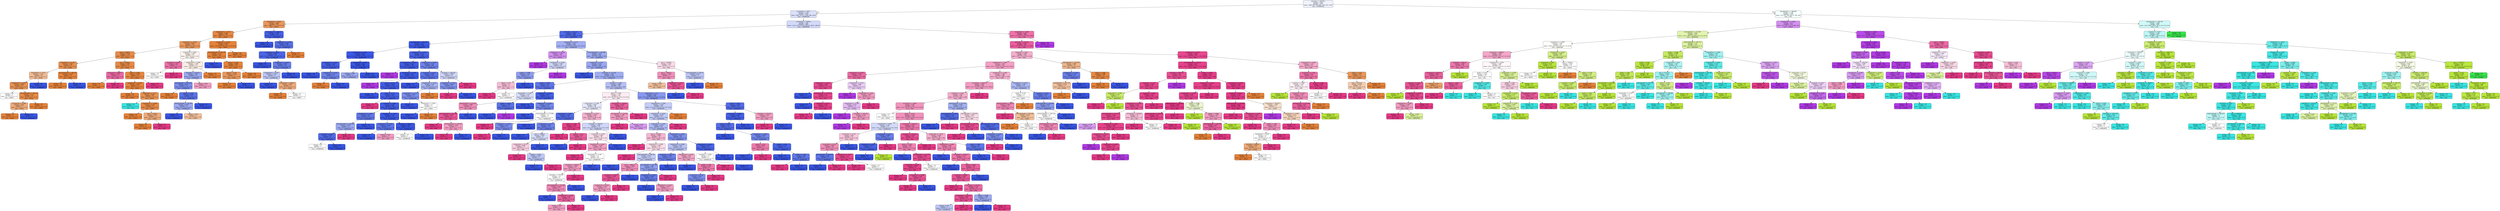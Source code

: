 digraph Tree {
node [shape=box, style="filled, rounded", color="black", fontname="helvetica"] ;
edge [fontname="helvetica"] ;
0 [label="perimeter <= 858.951\nentropy = 2.661\nsamples = 4335\nvalue = [988, 697, 292, 834, 1750, 925, 1319]\nclass = DERMASON", fillcolor="#eff2fd"] ;
1 [label="eccentricity <= 0.677\nentropy = 1.778\nsamples = 2633\nvalue = [967, 22, 0, 1, 1750, 186, 1203]\nclass = DERMASON", fillcolor="#dadffa"] ;
0 -> 1 [labeldistance=2.5, labelangle=45, headlabel="True"] ;
2 [label="shapefactor1 <= 0.007\nentropy = 0.689\nsamples = 670\nvalue = [896, 0, 0, 1, 139, 0, 17]\nclass = SEKER", fillcolor="#e9975b"] ;
1 -> 2 ;
3 [label="shapefactor3 <= 0.778\nentropy = 0.304\nsamples = 583\nvalue = [890, 0, 0, 1, 23, 0, 16]\nclass = SEKER", fillcolor="#e68742"] ;
2 -> 3 ;
4 [label="shapefactor1 <= 0.007\nentropy = 0.843\nsamples = 131\nvalue = [184, 0, 0, 1, 20, 0, 16]\nclass = SEKER", fillcolor="#ea985d"] ;
3 -> 4 ;
5 [label="area <= 40402.5\nentropy = 0.535\nsamples = 110\nvalue = [169, 0, 0, 1, 7, 0, 8]\nclass = SEKER", fillcolor="#e78c4b"] ;
4 -> 5 ;
6 [label="shapefactor3 <= 0.753\nentropy = 0.564\nsamples = 45\nvalue = [64, 0, 0, 0, 7, 0, 1]\nclass = SEKER", fillcolor="#e89151"] ;
5 -> 6 ;
7 [label="shapefactor3 <= 0.751\nentropy = 1.116\nsamples = 14\nvalue = [14, 0, 0, 0, 6, 0, 1]\nclass = SEKER", fillcolor="#f1bc95"] ;
6 -> 7 ;
8 [label="shapefactor1 <= 0.007\nentropy = 0.669\nsamples = 12\nvalue = [14, 0, 0, 0, 1, 0, 1]\nclass = SEKER", fillcolor="#e89253"] ;
7 -> 8 ;
9 [label="entropy = 1.0\nsamples = 2\nvalue = [1, 0, 0, 0, 0, 0, 1]\nclass = SEKER", fillcolor="#ffffff"] ;
8 -> 9 ;
10 [label="minoraxislength <= 189.578\nentropy = 0.371\nsamples = 10\nvalue = [13, 0, 0, 0, 1, 0, 0]\nclass = SEKER", fillcolor="#e78b48"] ;
8 -> 10 ;
11 [label="eccentricity <= 0.668\nentropy = 0.811\nsamples = 3\nvalue = [3, 0, 0, 0, 1, 0, 0]\nclass = SEKER", fillcolor="#eeab7b"] ;
10 -> 11 ;
12 [label="entropy = 0.0\nsamples = 2\nvalue = [3, 0, 0, 0, 0, 0, 0]\nclass = SEKER", fillcolor="#e58139"] ;
11 -> 12 ;
13 [label="entropy = 0.0\nsamples = 1\nvalue = [0, 0, 0, 0, 1, 0, 0]\nclass = DERMASON", fillcolor="#3956e5"] ;
11 -> 13 ;
14 [label="entropy = 0.0\nsamples = 7\nvalue = [10, 0, 0, 0, 0, 0, 0]\nclass = SEKER", fillcolor="#e58139"] ;
10 -> 14 ;
15 [label="entropy = 0.0\nsamples = 2\nvalue = [0, 0, 0, 0, 5, 0, 0]\nclass = DERMASON", fillcolor="#3956e5"] ;
7 -> 15 ;
16 [label="minoraxislength <= 198.722\nentropy = 0.139\nsamples = 31\nvalue = [50, 0, 0, 0, 1, 0, 0]\nclass = SEKER", fillcolor="#e6843d"] ;
6 -> 16 ;
17 [label="entropy = 0.0\nsamples = 30\nvalue = [50, 0, 0, 0, 0, 0, 0]\nclass = SEKER", fillcolor="#e58139"] ;
16 -> 17 ;
18 [label="entropy = 0.0\nsamples = 1\nvalue = [0, 0, 0, 0, 1, 0, 0]\nclass = DERMASON", fillcolor="#3956e5"] ;
16 -> 18 ;
19 [label="area <= 40916.5\nentropy = 0.407\nsamples = 65\nvalue = [105, 0, 0, 1, 0, 0, 7]\nclass = SEKER", fillcolor="#e78b48"] ;
5 -> 19 ;
20 [label="convexarea <= 40867.5\nentropy = 0.722\nsamples = 3\nvalue = [1, 0, 0, 0, 0, 0, 4]\nclass = SIRA", fillcolor="#ec6aa4"] ;
19 -> 20 ;
21 [label="entropy = 0.0\nsamples = 1\nvalue = [1, 0, 0, 0, 0, 0, 0]\nclass = SEKER", fillcolor="#e58139"] ;
20 -> 21 ;
22 [label="entropy = 0.0\nsamples = 2\nvalue = [0, 0, 0, 0, 0, 0, 4]\nclass = SIRA", fillcolor="#e53986"] ;
20 -> 22 ;
23 [label="extent <= 0.803\nentropy = 0.259\nsamples = 62\nvalue = [104, 0, 0, 1, 0, 0, 3]\nclass = SEKER", fillcolor="#e68641"] ;
19 -> 23 ;
24 [label="shapefactor3 <= 0.769\nentropy = 0.154\nsamples = 61\nvalue = [104, 0, 0, 1, 0, 0, 1]\nclass = SEKER", fillcolor="#e5833d"] ;
23 -> 24 ;
25 [label="entropy = 0.0\nsamples = 51\nvalue = [90, 0, 0, 0, 0, 0, 0]\nclass = SEKER", fillcolor="#e58139"] ;
24 -> 25 ;
26 [label="shapefactor3 <= 0.77\nentropy = 0.669\nsamples = 10\nvalue = [14, 0, 0, 1, 0, 0, 1]\nclass = SEKER", fillcolor="#e89253"] ;
24 -> 26 ;
27 [label="entropy = 0.0\nsamples = 1\nvalue = [0, 0, 0, 1, 0, 0, 0]\nclass = CALI", fillcolor="#39e5e2"] ;
26 -> 27 ;
28 [label="shapefactor1 <= 0.006\nentropy = 0.353\nsamples = 9\nvalue = [14, 0, 0, 0, 0, 0, 1]\nclass = SEKER", fillcolor="#e78a47"] ;
26 -> 28 ;
29 [label="entropy = 0.0\nsamples = 6\nvalue = [11, 0, 0, 0, 0, 0, 0]\nclass = SEKER", fillcolor="#e58139"] ;
28 -> 29 ;
30 [label="area <= 41824.5\nentropy = 0.811\nsamples = 3\nvalue = [3, 0, 0, 0, 0, 0, 1]\nclass = SEKER", fillcolor="#eeab7b"] ;
28 -> 30 ;
31 [label="entropy = 0.0\nsamples = 2\nvalue = [3, 0, 0, 0, 0, 0, 0]\nclass = SEKER", fillcolor="#e58139"] ;
30 -> 31 ;
32 [label="entropy = 0.0\nsamples = 1\nvalue = [0, 0, 0, 0, 0, 0, 1]\nclass = SIRA", fillcolor="#e53986"] ;
30 -> 32 ;
33 [label="entropy = 0.0\nsamples = 1\nvalue = [0, 0, 0, 0, 0, 0, 2]\nclass = SIRA", fillcolor="#e53986"] ;
23 -> 33 ;
34 [label="eccentricity <= 0.646\nentropy = 1.539\nsamples = 21\nvalue = [15, 0, 0, 0, 13, 0, 8]\nclass = SEKER", fillcolor="#fdf4ee"] ;
4 -> 34 ;
35 [label="eccentricity <= 0.637\nentropy = 1.061\nsamples = 4\nvalue = [1, 0, 0, 0, 1, 0, 6]\nclass = SIRA", fillcolor="#ec72a9"] ;
34 -> 35 ;
36 [label="entropy = 1.0\nsamples = 2\nvalue = [1, 0, 0, 0, 1, 0, 0]\nclass = SEKER", fillcolor="#ffffff"] ;
35 -> 36 ;
37 [label="entropy = 0.0\nsamples = 2\nvalue = [0, 0, 0, 0, 0, 0, 6]\nclass = SIRA", fillcolor="#e53986"] ;
35 -> 37 ;
38 [label="shapefactor4 <= 0.999\nentropy = 1.296\nsamples = 17\nvalue = [14, 0, 0, 0, 12, 0, 2]\nclass = SEKER", fillcolor="#fcefe6"] ;
34 -> 38 ;
39 [label="perimeter <= 705.917\nentropy = 1.267\nsamples = 13\nvalue = [5, 0, 0, 0, 12, 0, 2]\nclass = DERMASON", fillcolor="#9caaf2"] ;
38 -> 39 ;
40 [label="equivdiameter <= 210.026\nentropy = 0.811\nsamples = 11\nvalue = [4, 0, 0, 0, 12, 0, 0]\nclass = DERMASON", fillcolor="#7b8eee"] ;
39 -> 40 ;
41 [label="entropy = 0.0\nsamples = 1\nvalue = [2, 0, 0, 0, 0, 0, 0]\nclass = SEKER", fillcolor="#e58139"] ;
40 -> 41 ;
42 [label="extent <= 0.755\nentropy = 0.592\nsamples = 10\nvalue = [2, 0, 0, 0, 12, 0, 0]\nclass = DERMASON", fillcolor="#5a72e9"] ;
40 -> 42 ;
43 [label="minoraxislength <= 185.293\nentropy = 0.918\nsamples = 4\nvalue = [2, 0, 0, 0, 4, 0, 0]\nclass = DERMASON", fillcolor="#9caaf2"] ;
42 -> 43 ;
44 [label="entropy = 0.0\nsamples = 2\nvalue = [0, 0, 0, 0, 3, 0, 0]\nclass = DERMASON", fillcolor="#3956e5"] ;
43 -> 44 ;
45 [label="entropy = 0.918\nsamples = 2\nvalue = [2, 0, 0, 0, 1, 0, 0]\nclass = SEKER", fillcolor="#f2c09c"] ;
43 -> 45 ;
46 [label="entropy = 0.0\nsamples = 6\nvalue = [0, 0, 0, 0, 8, 0, 0]\nclass = DERMASON", fillcolor="#3956e5"] ;
42 -> 46 ;
47 [label="entropy = 0.918\nsamples = 2\nvalue = [1, 0, 0, 0, 0, 0, 2]\nclass = SIRA", fillcolor="#f29cc2"] ;
39 -> 47 ;
48 [label="entropy = 0.0\nsamples = 4\nvalue = [9, 0, 0, 0, 0, 0, 0]\nclass = SEKER", fillcolor="#e58139"] ;
38 -> 48 ;
49 [label="compactness <= 0.893\nentropy = 0.039\nsamples = 452\nvalue = [706.0, 0.0, 0.0, 0.0, 3.0, 0.0, 0.0]\nclass = SEKER", fillcolor="#e5823a"] ;
3 -> 49 ;
50 [label="majoraxislength <= 234.169\nentropy = 0.137\nsamples = 102\nvalue = [153, 0, 0, 0, 3, 0, 0]\nclass = SEKER", fillcolor="#e6833d"] ;
49 -> 50 ;
51 [label="entropy = 0.0\nsamples = 1\nvalue = [0, 0, 0, 0, 1, 0, 0]\nclass = DERMASON", fillcolor="#3956e5"] ;
50 -> 51 ;
52 [label="extent <= 0.748\nentropy = 0.099\nsamples = 101\nvalue = [153, 0, 0, 0, 2, 0, 0]\nclass = SEKER", fillcolor="#e5833c"] ;
50 -> 52 ;
53 [label="extent <= 0.746\nentropy = 0.619\nsamples = 7\nvalue = [11, 0, 0, 0, 2, 0, 0]\nclass = SEKER", fillcolor="#ea985d"] ;
52 -> 53 ;
54 [label="entropy = 0.0\nsamples = 6\nvalue = [11, 0, 0, 0, 0, 0, 0]\nclass = SEKER", fillcolor="#e58139"] ;
53 -> 54 ;
55 [label="entropy = 0.0\nsamples = 1\nvalue = [0, 0, 0, 0, 2, 0, 0]\nclass = DERMASON", fillcolor="#3956e5"] ;
53 -> 55 ;
56 [label="entropy = 0.0\nsamples = 94\nvalue = [142, 0, 0, 0, 0, 0, 0]\nclass = SEKER", fillcolor="#e58139"] ;
52 -> 56 ;
57 [label="entropy = 0.0\nsamples = 350\nvalue = [553, 0, 0, 0, 0, 0, 0]\nclass = SEKER", fillcolor="#e58139"] ;
49 -> 57 ;
58 [label="convexarea <= 29667.0\nentropy = 0.349\nsamples = 87\nvalue = [6, 0, 0, 0, 116, 0, 1]\nclass = DERMASON", fillcolor="#4560e7"] ;
2 -> 58 ;
59 [label="entropy = 0.0\nsamples = 49\nvalue = [0, 0, 0, 0, 73, 0, 0]\nclass = DERMASON", fillcolor="#3956e5"] ;
58 -> 59 ;
60 [label="shapefactor3 <= 0.796\nentropy = 0.667\nsamples = 38\nvalue = [6, 0, 0, 0, 43, 0, 1]\nclass = DERMASON", fillcolor="#5871e9"] ;
58 -> 60 ;
61 [label="compactness <= 0.866\nentropy = 0.489\nsamples = 36\nvalue = [3.0, 0.0, 0.0, 0.0, 43.0, 0.0, 1.0]\nclass = DERMASON", fillcolor="#4b65e7"] ;
60 -> 61 ;
62 [label="entropy = 0.0\nsamples = 22\nvalue = [0, 0, 0, 0, 27, 0, 0]\nclass = DERMASON", fillcolor="#3956e5"] ;
61 -> 62 ;
63 [label="shapefactor2 <= 0.003\nentropy = 0.884\nsamples = 14\nvalue = [3, 0, 0, 0, 16, 0, 1]\nclass = DERMASON", fillcolor="#687eeb"] ;
61 -> 63 ;
64 [label="shapefactor2 <= 0.003\nentropy = 1.352\nsamples = 6\nvalue = [3, 0, 0, 0, 5, 0, 1]\nclass = DERMASON", fillcolor="#bdc7f6"] ;
63 -> 64 ;
65 [label="entropy = 0.0\nsamples = 2\nvalue = [0, 0, 0, 0, 5, 0, 0]\nclass = DERMASON", fillcolor="#3956e5"] ;
64 -> 65 ;
66 [label="convexarea <= 33043.5\nentropy = 0.811\nsamples = 4\nvalue = [3, 0, 0, 0, 0, 0, 1]\nclass = SEKER", fillcolor="#eeab7b"] ;
64 -> 66 ;
67 [label="entropy = 0.0\nsamples = 2\nvalue = [2, 0, 0, 0, 0, 0, 0]\nclass = SEKER", fillcolor="#e58139"] ;
66 -> 67 ;
68 [label="entropy = 1.0\nsamples = 2\nvalue = [1, 0, 0, 0, 0, 0, 1]\nclass = SEKER", fillcolor="#ffffff"] ;
66 -> 68 ;
69 [label="entropy = 0.0\nsamples = 8\nvalue = [0, 0, 0, 0, 11, 0, 0]\nclass = DERMASON", fillcolor="#3956e5"] ;
63 -> 69 ;
70 [label="entropy = 0.0\nsamples = 2\nvalue = [3, 0, 0, 0, 0, 0, 0]\nclass = SEKER", fillcolor="#e58139"] ;
60 -> 70 ;
71 [label="convexarea <= 39585.0\nentropy = 1.44\nsamples = 1963\nvalue = [71.0, 22.0, 0.0, 0.0, 1611.0, 186.0, 1186.0]\nclass = DERMASON", fillcolor="#d2d9f9"] ;
1 -> 71 ;
72 [label="perimeter <= 705.137\nentropy = 0.583\nsamples = 1065\nvalue = [14, 0, 0, 0, 1496, 22, 140]\nclass = DERMASON", fillcolor="#5069e8"] ;
71 -> 72 ;
73 [label="equivdiameter <= 206.406\nentropy = 0.177\nsamples = 800\nvalue = [8, 0, 0, 0, 1242, 3, 16]\nclass = DERMASON", fillcolor="#3d5ae6"] ;
72 -> 73 ;
74 [label="shapefactor1 <= 0.007\nentropy = 0.042\nsamples = 613\nvalue = [3.0, 0.0, 0.0, 0.0, 952.0, 0.0, 1.0]\nclass = DERMASON", fillcolor="#3a57e5"] ;
73 -> 74 ;
75 [label="shapefactor2 <= 0.002\nentropy = 0.327\nsamples = 28\nvalue = [3, 0, 0, 0, 47, 0, 0]\nclass = DERMASON", fillcolor="#4661e7"] ;
74 -> 75 ;
76 [label="entropy = 0.0\nsamples = 20\nvalue = [0, 0, 0, 0, 36, 0, 0]\nclass = DERMASON", fillcolor="#3956e5"] ;
75 -> 76 ;
77 [label="shapefactor2 <= 0.002\nentropy = 0.75\nsamples = 8\nvalue = [3, 0, 0, 0, 11, 0, 0]\nclass = DERMASON", fillcolor="#6f84ec"] ;
75 -> 77 ;
78 [label="entropy = 0.0\nsamples = 1\nvalue = [3, 0, 0, 0, 0, 0, 0]\nclass = SEKER", fillcolor="#e58139"] ;
77 -> 78 ;
79 [label="entropy = 0.0\nsamples = 7\nvalue = [0, 0, 0, 0, 11, 0, 0]\nclass = DERMASON", fillcolor="#3956e5"] ;
77 -> 79 ;
80 [label="shapefactor4 <= 0.984\nentropy = 0.012\nsamples = 585\nvalue = [0, 0, 0, 0, 905, 0, 1]\nclass = DERMASON", fillcolor="#3956e5"] ;
74 -> 80 ;
81 [label="entropy = 0.918\nsamples = 2\nvalue = [0, 0, 0, 0, 2, 0, 1]\nclass = DERMASON", fillcolor="#9caaf2"] ;
80 -> 81 ;
82 [label="entropy = 0.0\nsamples = 583\nvalue = [0, 0, 0, 0, 903, 0, 0]\nclass = DERMASON", fillcolor="#3956e5"] ;
80 -> 82 ;
83 [label="shapefactor2 <= 0.002\nentropy = 0.472\nsamples = 187\nvalue = [5, 0, 0, 0, 290, 3, 15]\nclass = DERMASON", fillcolor="#4863e7"] ;
73 -> 83 ;
84 [label="shapefactor4 <= 0.991\nentropy = 0.301\nsamples = 158\nvalue = [0, 0, 0, 0, 255, 3, 9]\nclass = DERMASON", fillcolor="#425ee6"] ;
83 -> 84 ;
85 [label="entropy = 0.0\nsamples = 1\nvalue = [0, 0, 0, 0, 0, 2, 0]\nclass = HOROZ", fillcolor="#b139e5"] ;
84 -> 85 ;
86 [label="shapefactor3 <= 0.566\nentropy = 0.25\nsamples = 157\nvalue = [0, 0, 0, 0, 255, 1, 9]\nclass = DERMASON", fillcolor="#415de6"] ;
84 -> 86 ;
87 [label="entropy = 0.0\nsamples = 1\nvalue = [0, 0, 0, 0, 0, 1, 0]\nclass = HOROZ", fillcolor="#b139e5"] ;
86 -> 87 ;
88 [label="extent <= 0.752\nentropy = 0.215\nsamples = 156\nvalue = [0, 0, 0, 0, 255, 0, 9]\nclass = DERMASON", fillcolor="#405ce6"] ;
86 -> 88 ;
89 [label="entropy = 0.0\nsamples = 67\nvalue = [0, 0, 0, 0, 107, 0, 0]\nclass = DERMASON", fillcolor="#3956e5"] ;
88 -> 89 ;
90 [label="extent <= 0.753\nentropy = 0.317\nsamples = 89\nvalue = [0, 0, 0, 0, 148, 0, 9]\nclass = DERMASON", fillcolor="#4560e7"] ;
88 -> 90 ;
91 [label="entropy = 0.0\nsamples = 1\nvalue = [0, 0, 0, 0, 0, 0, 2]\nclass = SIRA", fillcolor="#e53986"] ;
90 -> 91 ;
92 [label="roundness <= 0.895\nentropy = 0.265\nsamples = 88\nvalue = [0, 0, 0, 0, 148, 0, 7]\nclass = DERMASON", fillcolor="#425ee6"] ;
90 -> 92 ;
93 [label="shapefactor4 <= 0.997\nentropy = 0.65\nsamples = 12\nvalue = [0, 0, 0, 0, 20, 0, 4]\nclass = DERMASON", fillcolor="#6178ea"] ;
92 -> 93 ;
94 [label="minoraxislength <= 168.045\nentropy = 0.918\nsamples = 8\nvalue = [0, 0, 0, 0, 8, 0, 4]\nclass = DERMASON", fillcolor="#9caaf2"] ;
93 -> 94 ;
95 [label="roundness <= 0.885\nentropy = 0.503\nsamples = 6\nvalue = [0, 0, 0, 0, 8, 0, 1]\nclass = DERMASON", fillcolor="#526be8"] ;
94 -> 95 ;
96 [label="entropy = 1.0\nsamples = 2\nvalue = [0, 0, 0, 0, 1, 0, 1]\nclass = DERMASON", fillcolor="#ffffff"] ;
95 -> 96 ;
97 [label="entropy = 0.0\nsamples = 4\nvalue = [0, 0, 0, 0, 7, 0, 0]\nclass = DERMASON", fillcolor="#3956e5"] ;
95 -> 97 ;
98 [label="entropy = 0.0\nsamples = 2\nvalue = [0, 0, 0, 0, 0, 0, 3]\nclass = SIRA", fillcolor="#e53986"] ;
94 -> 98 ;
99 [label="entropy = 0.0\nsamples = 4\nvalue = [0, 0, 0, 0, 12, 0, 0]\nclass = DERMASON", fillcolor="#3956e5"] ;
93 -> 99 ;
100 [label="shapefactor1 <= 0.007\nentropy = 0.157\nsamples = 76\nvalue = [0, 0, 0, 0, 128, 0, 3]\nclass = DERMASON", fillcolor="#3e5ae6"] ;
92 -> 100 ;
101 [label="shapefactor3 <= 0.698\nentropy = 0.619\nsamples = 7\nvalue = [0, 0, 0, 0, 11, 0, 2]\nclass = DERMASON", fillcolor="#5d75ea"] ;
100 -> 101 ;
102 [label="entropy = 0.0\nsamples = 5\nvalue = [0, 0, 0, 0, 10, 0, 0]\nclass = DERMASON", fillcolor="#3956e5"] ;
101 -> 102 ;
103 [label="entropy = 0.918\nsamples = 2\nvalue = [0, 0, 0, 0, 1, 0, 2]\nclass = SIRA", fillcolor="#f29cc2"] ;
101 -> 103 ;
104 [label="convexarea <= 34024.5\nentropy = 0.071\nsamples = 69\nvalue = [0, 0, 0, 0, 117, 0, 1]\nclass = DERMASON", fillcolor="#3b57e5"] ;
100 -> 104 ;
105 [label="entropy = 1.0\nsamples = 2\nvalue = [0, 0, 0, 0, 1, 0, 1]\nclass = DERMASON", fillcolor="#ffffff"] ;
104 -> 105 ;
106 [label="entropy = 0.0\nsamples = 67\nvalue = [0, 0, 0, 0, 116, 0, 0]\nclass = DERMASON", fillcolor="#3956e5"] ;
104 -> 106 ;
107 [label="shapefactor1 <= 0.007\nentropy = 1.031\nsamples = 29\nvalue = [5, 0, 0, 0, 35, 0, 6]\nclass = DERMASON", fillcolor="#6f84ec"] ;
83 -> 107 ;
108 [label="roundness <= 0.933\nentropy = 0.625\nsamples = 21\nvalue = [5, 0, 0, 0, 27, 0, 0]\nclass = DERMASON", fillcolor="#5e75ea"] ;
107 -> 108 ;
109 [label="entropy = 0.0\nsamples = 13\nvalue = [0, 0, 0, 0, 18, 0, 0]\nclass = DERMASON", fillcolor="#3956e5"] ;
108 -> 109 ;
110 [label="shapefactor2 <= 0.002\nentropy = 0.94\nsamples = 8\nvalue = [5, 0, 0, 0, 9, 0, 0]\nclass = DERMASON", fillcolor="#a7b4f3"] ;
108 -> 110 ;
111 [label="aspectration <= 1.373\nentropy = 0.811\nsamples = 7\nvalue = [3, 0, 0, 0, 9, 0, 0]\nclass = DERMASON", fillcolor="#7b8eee"] ;
110 -> 111 ;
112 [label="entropy = 0.0\nsamples = 2\nvalue = [0, 0, 0, 0, 6, 0, 0]\nclass = DERMASON", fillcolor="#3956e5"] ;
111 -> 112 ;
113 [label="compactness <= 0.843\nentropy = 1.0\nsamples = 5\nvalue = [3, 0, 0, 0, 3, 0, 0]\nclass = SEKER", fillcolor="#ffffff"] ;
111 -> 113 ;
114 [label="entropy = 0.0\nsamples = 2\nvalue = [0, 0, 0, 0, 3, 0, 0]\nclass = DERMASON", fillcolor="#3956e5"] ;
113 -> 114 ;
115 [label="entropy = 0.0\nsamples = 3\nvalue = [3, 0, 0, 0, 0, 0, 0]\nclass = SEKER", fillcolor="#e58139"] ;
113 -> 115 ;
116 [label="entropy = 0.0\nsamples = 1\nvalue = [2, 0, 0, 0, 0, 0, 0]\nclass = SEKER", fillcolor="#e58139"] ;
110 -> 116 ;
117 [label="perimeter <= 683.001\nentropy = 0.985\nsamples = 8\nvalue = [0, 0, 0, 0, 8, 0, 6]\nclass = DERMASON", fillcolor="#ced5f8"] ;
107 -> 117 ;
118 [label="shapefactor1 <= 0.007\nentropy = 0.845\nsamples = 6\nvalue = [0, 0, 0, 0, 8, 0, 3]\nclass = DERMASON", fillcolor="#8395ef"] ;
117 -> 118 ;
119 [label="entropy = 0.0\nsamples = 1\nvalue = [0, 0, 0, 0, 0, 0, 3]\nclass = SIRA", fillcolor="#e53986"] ;
118 -> 119 ;
120 [label="entropy = 0.0\nsamples = 5\nvalue = [0, 0, 0, 0, 8, 0, 0]\nclass = DERMASON", fillcolor="#3956e5"] ;
118 -> 120 ;
121 [label="entropy = 0.0\nsamples = 2\nvalue = [0, 0, 0, 0, 0, 0, 3]\nclass = SIRA", fillcolor="#e53986"] ;
117 -> 121 ;
122 [label="shapefactor3 <= 0.573\nentropy = 1.241\nsamples = 265\nvalue = [6.0, 0.0, 0.0, 0.0, 254.0, 19.0, 124.0]\nclass = DERMASON", fillcolor="#a3b0f3"] ;
72 -> 122 ;
123 [label="shapefactor3 <= 0.544\nentropy = 1.189\nsamples = 20\nvalue = [0, 0, 0, 0, 6, 16, 2]\nclass = HOROZ", fillcolor="#d491f1"] ;
122 -> 123 ;
124 [label="entropy = 0.0\nsamples = 10\nvalue = [0, 0, 0, 0, 0, 12, 0]\nclass = HOROZ", fillcolor="#b139e5"] ;
123 -> 124 ;
125 [label="shapefactor2 <= 0.002\nentropy = 1.459\nsamples = 10\nvalue = [0, 0, 0, 0, 6, 4, 2]\nclass = DERMASON", fillcolor="#ced5f8"] ;
123 -> 125 ;
126 [label="solidity <= 0.988\nentropy = 1.224\nsamples = 8\nvalue = [0, 0, 0, 0, 6, 1, 2]\nclass = DERMASON", fillcolor="#8e9ef0"] ;
125 -> 126 ;
127 [label="extent <= 0.78\nentropy = 1.5\nsamples = 4\nvalue = [0, 0, 0, 0, 1, 1, 2]\nclass = SIRA", fillcolor="#f6bdd7"] ;
126 -> 127 ;
128 [label="entropy = 0.0\nsamples = 2\nvalue = [0, 0, 0, 0, 0, 0, 2]\nclass = SIRA", fillcolor="#e53986"] ;
127 -> 128 ;
129 [label="entropy = 1.0\nsamples = 2\nvalue = [0, 0, 0, 0, 1, 1, 0]\nclass = DERMASON", fillcolor="#ffffff"] ;
127 -> 129 ;
130 [label="entropy = 0.0\nsamples = 4\nvalue = [0, 0, 0, 0, 5, 0, 0]\nclass = DERMASON", fillcolor="#3956e5"] ;
126 -> 130 ;
131 [label="entropy = 0.0\nsamples = 2\nvalue = [0, 0, 0, 0, 0, 3, 0]\nclass = HOROZ", fillcolor="#b139e5"] ;
125 -> 131 ;
132 [label="minoraxislength <= 186.588\nentropy = 1.077\nsamples = 245\nvalue = [6, 0, 0, 0, 248, 3, 122]\nclass = DERMASON", fillcolor="#9eacf2"] ;
122 -> 132 ;
133 [label="eccentricity <= 0.707\nentropy = 1.011\nsamples = 234\nvalue = [2, 0, 0, 0, 243, 3, 115]\nclass = DERMASON", fillcolor="#99a8f2"] ;
132 -> 133 ;
134 [label="entropy = 0.0\nsamples = 8\nvalue = [0, 0, 0, 0, 16, 0, 0]\nclass = DERMASON", fillcolor="#3956e5"] ;
133 -> 134 ;
135 [label="perimeter <= 712.728\nentropy = 1.031\nsamples = 226\nvalue = [2.0, 0.0, 0.0, 0.0, 227.0, 3.0, 115.0]\nclass = DERMASON", fillcolor="#9fadf2"] ;
133 -> 135 ;
136 [label="solidity <= 0.988\nentropy = 0.71\nsamples = 44\nvalue = [0, 0, 0, 0, 57, 1, 10]\nclass = DERMASON", fillcolor="#5f76ea"] ;
135 -> 136 ;
137 [label="aspectration <= 1.565\nentropy = 1.253\nsamples = 12\nvalue = [0, 0, 0, 0, 9, 1, 7]\nclass = DERMASON", fillcolor="#d7ddfa"] ;
136 -> 137 ;
138 [label="equivdiameter <= 215.412\nentropy = 0.881\nsamples = 7\nvalue = [0, 0, 0, 0, 3, 0, 7]\nclass = SIRA", fillcolor="#f08eba"] ;
137 -> 138 ;
139 [label="majoraxislength <= 261.768\nentropy = 0.544\nsamples = 6\nvalue = [0, 0, 0, 0, 1, 0, 7]\nclass = SIRA", fillcolor="#e95597"] ;
138 -> 139 ;
140 [label="entropy = 0.0\nsamples = 3\nvalue = [0, 0, 0, 0, 0, 0, 5]\nclass = SIRA", fillcolor="#e53986"] ;
139 -> 140 ;
141 [label="minoraxislength <= 174.423\nentropy = 0.918\nsamples = 3\nvalue = [0, 0, 0, 0, 1, 0, 2]\nclass = SIRA", fillcolor="#f29cc2"] ;
139 -> 141 ;
142 [label="entropy = 0.0\nsamples = 2\nvalue = [0, 0, 0, 0, 0, 0, 2]\nclass = SIRA", fillcolor="#e53986"] ;
141 -> 142 ;
143 [label="entropy = 0.0\nsamples = 1\nvalue = [0, 0, 0, 0, 1, 0, 0]\nclass = DERMASON", fillcolor="#3956e5"] ;
141 -> 143 ;
144 [label="entropy = 0.0\nsamples = 1\nvalue = [0, 0, 0, 0, 2, 0, 0]\nclass = DERMASON", fillcolor="#3956e5"] ;
138 -> 144 ;
145 [label="solidity <= 0.987\nentropy = 0.592\nsamples = 5\nvalue = [0, 0, 0, 0, 6, 1, 0]\nclass = DERMASON", fillcolor="#5a72e9"] ;
137 -> 145 ;
146 [label="entropy = 0.0\nsamples = 4\nvalue = [0, 0, 0, 0, 6, 0, 0]\nclass = DERMASON", fillcolor="#3956e5"] ;
145 -> 146 ;
147 [label="entropy = 0.0\nsamples = 1\nvalue = [0, 0, 0, 0, 0, 1, 0]\nclass = HOROZ", fillcolor="#b139e5"] ;
145 -> 147 ;
148 [label="shapefactor4 <= 0.998\nentropy = 0.323\nsamples = 32\nvalue = [0, 0, 0, 0, 48, 0, 3]\nclass = DERMASON", fillcolor="#4561e7"] ;
136 -> 148 ;
149 [label="entropy = 0.0\nsamples = 24\nvalue = [0, 0, 0, 0, 38, 0, 0]\nclass = DERMASON", fillcolor="#3956e5"] ;
148 -> 149 ;
150 [label="shapefactor3 <= 0.664\nentropy = 0.779\nsamples = 8\nvalue = [0, 0, 0, 0, 10, 0, 3]\nclass = DERMASON", fillcolor="#7489ed"] ;
148 -> 150 ;
151 [label="entropy = 0.0\nsamples = 3\nvalue = [0, 0, 0, 0, 7, 0, 0]\nclass = DERMASON", fillcolor="#3956e5"] ;
150 -> 151 ;
152 [label="minoraxislength <= 177.648\nentropy = 1.0\nsamples = 5\nvalue = [0, 0, 0, 0, 3, 0, 3]\nclass = DERMASON", fillcolor="#ffffff"] ;
150 -> 152 ;
153 [label="entropy = 0.0\nsamples = 1\nvalue = [0, 0, 0, 0, 0, 0, 2]\nclass = SIRA", fillcolor="#e53986"] ;
152 -> 153 ;
154 [label="shapefactor1 <= 0.007\nentropy = 0.811\nsamples = 4\nvalue = [0, 0, 0, 0, 3, 0, 1]\nclass = DERMASON", fillcolor="#7b8eee"] ;
152 -> 154 ;
155 [label="entropy = 0.0\nsamples = 1\nvalue = [0, 0, 0, 0, 0, 0, 1]\nclass = SIRA", fillcolor="#e53986"] ;
154 -> 155 ;
156 [label="entropy = 0.0\nsamples = 3\nvalue = [0, 0, 0, 0, 3, 0, 0]\nclass = DERMASON", fillcolor="#3956e5"] ;
154 -> 156 ;
157 [label="roundness <= 0.891\nentropy = 1.068\nsamples = 182\nvalue = [2, 0, 0, 0, 170, 2, 105]\nclass = DERMASON", fillcolor="#b5c0f5"] ;
135 -> 157 ;
158 [label="extent <= 0.788\nentropy = 1.105\nsamples = 78\nvalue = [0.0, 0.0, 0.0, 0.0, 55.0, 2.0, 61.0]\nclass = SIRA", fillcolor="#fdecf3"] ;
157 -> 158 ;
159 [label="compactness <= 0.786\nentropy = 0.997\nsamples = 69\nvalue = [0, 0, 0, 0, 54, 0, 47]\nclass = DERMASON", fillcolor="#e5e9fc"] ;
158 -> 159 ;
160 [label="aspectration <= 1.646\nentropy = 0.544\nsamples = 24\nvalue = [0, 0, 0, 0, 28, 0, 4]\nclass = DERMASON", fillcolor="#556ee9"] ;
159 -> 160 ;
161 [label="entropy = 0.0\nsamples = 10\nvalue = [0, 0, 0, 0, 13, 0, 0]\nclass = DERMASON", fillcolor="#3956e5"] ;
160 -> 161 ;
162 [label="compactness <= 0.77\nentropy = 0.742\nsamples = 14\nvalue = [0, 0, 0, 0, 15, 0, 4]\nclass = DERMASON", fillcolor="#6e83ec"] ;
160 -> 162 ;
163 [label="entropy = 0.0\nsamples = 6\nvalue = [0, 0, 0, 0, 10, 0, 0]\nclass = DERMASON", fillcolor="#3956e5"] ;
162 -> 163 ;
164 [label="area <= 38883.5\nentropy = 0.991\nsamples = 8\nvalue = [0, 0, 0, 0, 5, 0, 4]\nclass = DERMASON", fillcolor="#d7ddfa"] ;
162 -> 164 ;
165 [label="compactness <= 0.773\nentropy = 0.985\nsamples = 7\nvalue = [0, 0, 0, 0, 3, 0, 4]\nclass = SIRA", fillcolor="#f8cee1"] ;
164 -> 165 ;
166 [label="entropy = 0.0\nsamples = 2\nvalue = [0, 0, 0, 0, 0, 0, 2]\nclass = SIRA", fillcolor="#e53986"] ;
165 -> 166 ;
167 [label="solidity <= 0.987\nentropy = 0.971\nsamples = 5\nvalue = [0, 0, 0, 0, 3, 0, 2]\nclass = DERMASON", fillcolor="#bdc7f6"] ;
165 -> 167 ;
168 [label="entropy = 0.0\nsamples = 3\nvalue = [0, 0, 0, 0, 3, 0, 0]\nclass = DERMASON", fillcolor="#3956e5"] ;
167 -> 168 ;
169 [label="entropy = 0.0\nsamples = 2\nvalue = [0, 0, 0, 0, 0, 0, 2]\nclass = SIRA", fillcolor="#e53986"] ;
167 -> 169 ;
170 [label="entropy = 0.0\nsamples = 1\nvalue = [0, 0, 0, 0, 2, 0, 0]\nclass = DERMASON", fillcolor="#3956e5"] ;
164 -> 170 ;
171 [label="shapefactor3 <= 0.637\nentropy = 0.956\nsamples = 45\nvalue = [0, 0, 0, 0, 26, 0, 43]\nclass = SIRA", fillcolor="#f5b1cf"] ;
159 -> 171 ;
172 [label="extent <= 0.729\nentropy = 0.242\nsamples = 13\nvalue = [0, 0, 0, 0, 1, 0, 24]\nclass = SIRA", fillcolor="#e6418b"] ;
171 -> 172 ;
173 [label="entropy = 0.0\nsamples = 8\nvalue = [0, 0, 0, 0, 0, 0, 19]\nclass = SIRA", fillcolor="#e53986"] ;
172 -> 173 ;
174 [label="extent <= 0.731\nentropy = 0.65\nsamples = 5\nvalue = [0, 0, 0, 0, 1, 0, 5]\nclass = SIRA", fillcolor="#ea619e"] ;
172 -> 174 ;
175 [label="entropy = 0.0\nsamples = 1\nvalue = [0, 0, 0, 0, 1, 0, 0]\nclass = DERMASON", fillcolor="#3956e5"] ;
174 -> 175 ;
176 [label="entropy = 0.0\nsamples = 4\nvalue = [0, 0, 0, 0, 0, 0, 5]\nclass = SIRA", fillcolor="#e53986"] ;
174 -> 176 ;
177 [label="perimeter <= 749.743\nentropy = 0.987\nsamples = 32\nvalue = [0.0, 0.0, 0.0, 0.0, 25.0, 0.0, 19.0]\nclass = DERMASON", fillcolor="#cfd6f9"] ;
171 -> 177 ;
178 [label="eccentricity <= 0.766\nentropy = 0.995\nsamples = 26\nvalue = [0, 0, 0, 0, 16, 0, 19]\nclass = SIRA", fillcolor="#fbe0ec"] ;
177 -> 178 ;
179 [label="shapefactor2 <= 0.002\nentropy = 0.929\nsamples = 22\nvalue = [0, 0, 0, 0, 10, 0, 19]\nclass = SIRA", fillcolor="#f3a1c6"] ;
178 -> 179 ;
180 [label="entropy = 0.0\nsamples = 6\nvalue = [0, 0, 0, 0, 0, 0, 9]\nclass = SIRA", fillcolor="#e53986"] ;
179 -> 180 ;
181 [label="aspectration <= 1.506\nentropy = 1.0\nsamples = 16\nvalue = [0, 0, 0, 0, 10, 0, 10]\nclass = DERMASON", fillcolor="#ffffff"] ;
179 -> 181 ;
182 [label="perimeter <= 738.821\nentropy = 0.918\nsamples = 12\nvalue = [0, 0, 0, 0, 5, 0, 10]\nclass = SIRA", fillcolor="#f29cc2"] ;
181 -> 182 ;
183 [label="perimeter <= 733.543\nentropy = 1.0\nsamples = 8\nvalue = [0, 0, 0, 0, 5, 0, 5]\nclass = DERMASON", fillcolor="#ffffff"] ;
182 -> 183 ;
184 [label="minoraxislength <= 175.384\nentropy = 0.863\nsamples = 5\nvalue = [0, 0, 0, 0, 2, 0, 5]\nclass = SIRA", fillcolor="#ef88b6"] ;
183 -> 184 ;
185 [label="entropy = 0.0\nsamples = 1\nvalue = [0, 0, 0, 0, 1, 0, 0]\nclass = DERMASON", fillcolor="#3956e5"] ;
184 -> 185 ;
186 [label="shapefactor3 <= 0.667\nentropy = 0.65\nsamples = 4\nvalue = [0, 0, 0, 0, 1, 0, 5]\nclass = SIRA", fillcolor="#ea619e"] ;
184 -> 186 ;
187 [label="entropy = 0.918\nsamples = 2\nvalue = [0, 0, 0, 0, 1, 0, 2]\nclass = SIRA", fillcolor="#f29cc2"] ;
186 -> 187 ;
188 [label="entropy = 0.0\nsamples = 2\nvalue = [0, 0, 0, 0, 0, 0, 3]\nclass = SIRA", fillcolor="#e53986"] ;
186 -> 188 ;
189 [label="entropy = 0.0\nsamples = 3\nvalue = [0, 0, 0, 0, 3, 0, 0]\nclass = DERMASON", fillcolor="#3956e5"] ;
183 -> 189 ;
190 [label="entropy = 0.0\nsamples = 4\nvalue = [0, 0, 0, 0, 0, 0, 5]\nclass = SIRA", fillcolor="#e53986"] ;
182 -> 190 ;
191 [label="entropy = 0.0\nsamples = 4\nvalue = [0, 0, 0, 0, 5, 0, 0]\nclass = DERMASON", fillcolor="#3956e5"] ;
181 -> 191 ;
192 [label="entropy = 0.0\nsamples = 4\nvalue = [0, 0, 0, 0, 6, 0, 0]\nclass = DERMASON", fillcolor="#3956e5"] ;
178 -> 192 ;
193 [label="entropy = 0.0\nsamples = 6\nvalue = [0, 0, 0, 0, 9, 0, 0]\nclass = DERMASON", fillcolor="#3956e5"] ;
177 -> 193 ;
194 [label="convexarea <= 37456.0\nentropy = 0.834\nsamples = 9\nvalue = [0, 0, 0, 0, 1, 2, 14]\nclass = SIRA", fillcolor="#ea619e"] ;
158 -> 194 ;
195 [label="equivdiameter <= 214.602\nentropy = 1.299\nsamples = 4\nvalue = [0, 0, 0, 0, 1, 2, 5]\nclass = SIRA", fillcolor="#f29cc2"] ;
194 -> 195 ;
196 [label="entropy = 0.0\nsamples = 2\nvalue = [0, 0, 0, 0, 0, 0, 5]\nclass = SIRA", fillcolor="#e53986"] ;
195 -> 196 ;
197 [label="entropy = 0.918\nsamples = 2\nvalue = [0, 0, 0, 0, 1, 2, 0]\nclass = HOROZ", fillcolor="#d89cf2"] ;
195 -> 197 ;
198 [label="entropy = 0.0\nsamples = 5\nvalue = [0, 0, 0, 0, 0, 0, 9]\nclass = SIRA", fillcolor="#e53986"] ;
194 -> 198 ;
199 [label="aspectration <= 1.51\nentropy = 0.937\nsamples = 104\nvalue = [2.0, 0.0, 0.0, 0.0, 115.0, 0.0, 44.0]\nclass = DERMASON", fillcolor="#8798ef"] ;
157 -> 199 ;
200 [label="shapefactor4 <= 0.999\nentropy = 1.108\nsamples = 58\nvalue = [2.0, 0.0, 0.0, 0.0, 52.0, 0.0, 36.0]\nclass = DERMASON", fillcolor="#c4cdf7"] ;
199 -> 200 ;
201 [label="shapefactor1 <= 0.007\nentropy = 0.976\nsamples = 57\nvalue = [0, 0, 0, 0, 52, 0, 36]\nclass = DERMASON", fillcolor="#c2cbf7"] ;
200 -> 201 ;
202 [label="aspectration <= 1.446\nentropy = 0.953\nsamples = 55\nvalue = [0, 0, 0, 0, 52, 0, 31]\nclass = DERMASON", fillcolor="#afbbf4"] ;
201 -> 202 ;
203 [label="area <= 37308.0\nentropy = 0.961\nsamples = 19\nvalue = [0, 0, 0, 0, 10, 0, 16]\nclass = SIRA", fillcolor="#f5b5d2"] ;
202 -> 203 ;
204 [label="entropy = 0.0\nsamples = 2\nvalue = [0, 0, 0, 0, 0, 0, 4]\nclass = SIRA", fillcolor="#e53986"] ;
203 -> 204 ;
205 [label="shapefactor4 <= 0.996\nentropy = 0.994\nsamples = 17\nvalue = [0, 0, 0, 0, 10, 0, 12]\nclass = SIRA", fillcolor="#fbdeeb"] ;
203 -> 205 ;
206 [label="entropy = 0.0\nsamples = 4\nvalue = [0, 0, 0, 0, 0, 0, 5]\nclass = SIRA", fillcolor="#e53986"] ;
205 -> 206 ;
207 [label="majoraxislength <= 264.182\nentropy = 0.977\nsamples = 13\nvalue = [0, 0, 0, 0, 10, 0, 7]\nclass = DERMASON", fillcolor="#c4ccf7"] ;
205 -> 207 ;
208 [label="entropy = 0.0\nsamples = 6\nvalue = [0, 0, 0, 0, 7, 0, 0]\nclass = DERMASON", fillcolor="#3956e5"] ;
207 -> 208 ;
209 [label="area <= 38831.0\nentropy = 0.881\nsamples = 7\nvalue = [0, 0, 0, 0, 3, 0, 7]\nclass = SIRA", fillcolor="#f08eba"] ;
207 -> 209 ;
210 [label="roundness <= 0.926\nentropy = 0.544\nsamples = 5\nvalue = [0, 0, 0, 0, 1, 0, 7]\nclass = SIRA", fillcolor="#e95597"] ;
209 -> 210 ;
211 [label="compactness <= 0.832\nentropy = 0.918\nsamples = 3\nvalue = [0, 0, 0, 0, 1, 0, 2]\nclass = SIRA", fillcolor="#f29cc2"] ;
210 -> 211 ;
212 [label="entropy = 0.0\nsamples = 1\nvalue = [0, 0, 0, 0, 1, 0, 0]\nclass = DERMASON", fillcolor="#3956e5"] ;
211 -> 212 ;
213 [label="entropy = 0.0\nsamples = 2\nvalue = [0, 0, 0, 0, 0, 0, 2]\nclass = SIRA", fillcolor="#e53986"] ;
211 -> 213 ;
214 [label="entropy = 0.0\nsamples = 2\nvalue = [0, 0, 0, 0, 0, 0, 5]\nclass = SIRA", fillcolor="#e53986"] ;
210 -> 214 ;
215 [label="entropy = 0.0\nsamples = 2\nvalue = [0, 0, 0, 0, 2, 0, 0]\nclass = DERMASON", fillcolor="#3956e5"] ;
209 -> 215 ;
216 [label="compactness <= 0.826\nentropy = 0.831\nsamples = 36\nvalue = [0, 0, 0, 0, 42, 0, 15]\nclass = DERMASON", fillcolor="#8092ee"] ;
202 -> 216 ;
217 [label="shapefactor4 <= 0.998\nentropy = 0.967\nsamples = 27\nvalue = [0, 0, 0, 0, 20, 0, 13]\nclass = DERMASON", fillcolor="#bac4f6"] ;
216 -> 217 ;
218 [label="convexarea <= 39172.0\nentropy = 0.742\nsamples = 17\nvalue = [0, 0, 0, 0, 15, 0, 4]\nclass = DERMASON", fillcolor="#6e83ec"] ;
217 -> 218 ;
219 [label="equivdiameter <= 221.434\nentropy = 0.89\nsamples = 13\nvalue = [0, 0, 0, 0, 9, 0, 4]\nclass = DERMASON", fillcolor="#91a1f1"] ;
218 -> 219 ;
220 [label="shapefactor2 <= 0.002\nentropy = 0.684\nsamples = 11\nvalue = [0, 0, 0, 0, 9, 0, 2]\nclass = DERMASON", fillcolor="#657ceb"] ;
219 -> 220 ;
221 [label="entropy = 0.0\nsamples = 8\nvalue = [0, 0, 0, 0, 8, 0, 0]\nclass = DERMASON", fillcolor="#3956e5"] ;
220 -> 221 ;
222 [label="shapefactor1 <= 0.007\nentropy = 0.918\nsamples = 3\nvalue = [0, 0, 0, 0, 1, 0, 2]\nclass = SIRA", fillcolor="#f29cc2"] ;
220 -> 222 ;
223 [label="entropy = 0.0\nsamples = 1\nvalue = [0, 0, 0, 0, 1, 0, 0]\nclass = DERMASON", fillcolor="#3956e5"] ;
222 -> 223 ;
224 [label="entropy = 0.0\nsamples = 2\nvalue = [0, 0, 0, 0, 0, 0, 2]\nclass = SIRA", fillcolor="#e53986"] ;
222 -> 224 ;
225 [label="entropy = 0.0\nsamples = 2\nvalue = [0, 0, 0, 0, 0, 0, 2]\nclass = SIRA", fillcolor="#e53986"] ;
219 -> 225 ;
226 [label="entropy = 0.0\nsamples = 4\nvalue = [0, 0, 0, 0, 6, 0, 0]\nclass = DERMASON", fillcolor="#3956e5"] ;
218 -> 226 ;
227 [label="shapefactor3 <= 0.667\nentropy = 0.94\nsamples = 10\nvalue = [0, 0, 0, 0, 5, 0, 9]\nclass = SIRA", fillcolor="#f3a7c9"] ;
217 -> 227 ;
228 [label="entropy = 0.0\nsamples = 1\nvalue = [0, 0, 0, 0, 2, 0, 0]\nclass = DERMASON", fillcolor="#3956e5"] ;
227 -> 228 ;
229 [label="solidity <= 0.99\nentropy = 0.811\nsamples = 9\nvalue = [0, 0, 0, 0, 3, 0, 9]\nclass = SIRA", fillcolor="#ee7bae"] ;
227 -> 229 ;
230 [label="eccentricity <= 0.738\nentropy = 0.811\nsamples = 3\nvalue = [0, 0, 0, 0, 3, 0, 1]\nclass = DERMASON", fillcolor="#7b8eee"] ;
229 -> 230 ;
231 [label="entropy = 0.0\nsamples = 2\nvalue = [0, 0, 0, 0, 3, 0, 0]\nclass = DERMASON", fillcolor="#3956e5"] ;
230 -> 231 ;
232 [label="entropy = 0.0\nsamples = 1\nvalue = [0, 0, 0, 0, 0, 0, 1]\nclass = SIRA", fillcolor="#e53986"] ;
230 -> 232 ;
233 [label="entropy = 0.0\nsamples = 6\nvalue = [0, 0, 0, 0, 0, 0, 8]\nclass = SIRA", fillcolor="#e53986"] ;
229 -> 233 ;
234 [label="shapefactor2 <= 0.002\nentropy = 0.414\nsamples = 9\nvalue = [0, 0, 0, 0, 22, 0, 2]\nclass = DERMASON", fillcolor="#4b65e7"] ;
216 -> 234 ;
235 [label="roundness <= 0.906\nentropy = 1.0\nsamples = 3\nvalue = [0, 0, 0, 0, 2, 0, 2]\nclass = DERMASON", fillcolor="#ffffff"] ;
234 -> 235 ;
236 [label="entropy = 0.0\nsamples = 1\nvalue = [0, 0, 0, 0, 0, 0, 2]\nclass = SIRA", fillcolor="#e53986"] ;
235 -> 236 ;
237 [label="entropy = 0.0\nsamples = 2\nvalue = [0, 0, 0, 0, 2, 0, 0]\nclass = DERMASON", fillcolor="#3956e5"] ;
235 -> 237 ;
238 [label="entropy = 0.0\nsamples = 6\nvalue = [0, 0, 0, 0, 20, 0, 0]\nclass = DERMASON", fillcolor="#3956e5"] ;
234 -> 238 ;
239 [label="entropy = 0.0\nsamples = 2\nvalue = [0, 0, 0, 0, 0, 0, 5]\nclass = SIRA", fillcolor="#e53986"] ;
201 -> 239 ;
240 [label="entropy = 0.0\nsamples = 1\nvalue = [2, 0, 0, 0, 0, 0, 0]\nclass = SEKER", fillcolor="#e58139"] ;
200 -> 240 ;
241 [label="extent <= 0.802\nentropy = 0.508\nsamples = 46\nvalue = [0, 0, 0, 0, 63, 0, 8]\nclass = DERMASON", fillcolor="#526be8"] ;
199 -> 241 ;
242 [label="convexarea <= 38286.5\nentropy = 0.334\nsamples = 43\nvalue = [0, 0, 0, 0, 61, 0, 4]\nclass = DERMASON", fillcolor="#4661e7"] ;
241 -> 242 ;
243 [label="solidity <= 0.989\nentropy = 0.533\nsamples = 21\nvalue = [0, 0, 0, 0, 29, 0, 4]\nclass = DERMASON", fillcolor="#546de9"] ;
242 -> 243 ;
244 [label="entropy = 0.0\nsamples = 9\nvalue = [0, 0, 0, 0, 15, 0, 0]\nclass = DERMASON", fillcolor="#3956e5"] ;
243 -> 244 ;
245 [label="shapefactor1 <= 0.007\nentropy = 0.764\nsamples = 12\nvalue = [0, 0, 0, 0, 14, 0, 4]\nclass = DERMASON", fillcolor="#7286ec"] ;
243 -> 245 ;
246 [label="extent <= 0.74\nentropy = 0.811\nsamples = 4\nvalue = [0, 0, 0, 0, 1, 0, 3]\nclass = SIRA", fillcolor="#ee7bae"] ;
245 -> 246 ;
247 [label="entropy = 0.0\nsamples = 1\nvalue = [0, 0, 0, 0, 1, 0, 0]\nclass = DERMASON", fillcolor="#3956e5"] ;
246 -> 247 ;
248 [label="entropy = 0.0\nsamples = 3\nvalue = [0, 0, 0, 0, 0, 0, 3]\nclass = SIRA", fillcolor="#e53986"] ;
246 -> 248 ;
249 [label="solidity <= 0.99\nentropy = 0.371\nsamples = 8\nvalue = [0, 0, 0, 0, 13, 0, 1]\nclass = DERMASON", fillcolor="#4863e7"] ;
245 -> 249 ;
250 [label="entropy = 0.0\nsamples = 4\nvalue = [0, 0, 0, 0, 8, 0, 0]\nclass = DERMASON", fillcolor="#3956e5"] ;
249 -> 250 ;
251 [label="solidity <= 0.991\nentropy = 0.65\nsamples = 4\nvalue = [0, 0, 0, 0, 5, 0, 1]\nclass = DERMASON", fillcolor="#6178ea"] ;
249 -> 251 ;
252 [label="entropy = 0.0\nsamples = 1\nvalue = [0, 0, 0, 0, 0, 0, 1]\nclass = SIRA", fillcolor="#e53986"] ;
251 -> 252 ;
253 [label="entropy = 0.0\nsamples = 3\nvalue = [0, 0, 0, 0, 5, 0, 0]\nclass = DERMASON", fillcolor="#3956e5"] ;
251 -> 253 ;
254 [label="entropy = 0.0\nsamples = 22\nvalue = [0, 0, 0, 0, 32, 0, 0]\nclass = DERMASON", fillcolor="#3956e5"] ;
242 -> 254 ;
255 [label="perimeter <= 721.915\nentropy = 0.918\nsamples = 3\nvalue = [0, 0, 0, 0, 2, 0, 4]\nclass = SIRA", fillcolor="#f29cc2"] ;
241 -> 255 ;
256 [label="entropy = 0.0\nsamples = 2\nvalue = [0, 0, 0, 0, 0, 0, 4]\nclass = SIRA", fillcolor="#e53986"] ;
255 -> 256 ;
257 [label="entropy = 0.0\nsamples = 1\nvalue = [0, 0, 0, 0, 2, 0, 0]\nclass = DERMASON", fillcolor="#3956e5"] ;
255 -> 257 ;
258 [label="area <= 38799.0\nentropy = 1.546\nsamples = 11\nvalue = [4, 0, 0, 0, 5, 0, 7]\nclass = SIRA", fillcolor="#fadbe9"] ;
132 -> 258 ;
259 [label="area <= 38002.5\nentropy = 1.309\nsamples = 7\nvalue = [2, 0, 0, 0, 2, 0, 7]\nclass = SIRA", fillcolor="#f191bc"] ;
258 -> 259 ;
260 [label="entropy = 0.918\nsamples = 2\nvalue = [2, 0, 0, 0, 1, 0, 0]\nclass = SEKER", fillcolor="#f2c09c"] ;
259 -> 260 ;
261 [label="shapefactor1 <= 0.007\nentropy = 0.544\nsamples = 5\nvalue = [0, 0, 0, 0, 1, 0, 7]\nclass = SIRA", fillcolor="#e95597"] ;
259 -> 261 ;
262 [label="entropy = 0.0\nsamples = 1\nvalue = [0, 0, 0, 0, 1, 0, 0]\nclass = DERMASON", fillcolor="#3956e5"] ;
261 -> 262 ;
263 [label="entropy = 0.0\nsamples = 4\nvalue = [0, 0, 0, 0, 0, 0, 7]\nclass = SIRA", fillcolor="#e53986"] ;
261 -> 263 ;
264 [label="minoraxislength <= 189.34\nentropy = 0.971\nsamples = 4\nvalue = [2, 0, 0, 0, 3, 0, 0]\nclass = DERMASON", fillcolor="#bdc7f6"] ;
258 -> 264 ;
265 [label="entropy = 0.0\nsamples = 3\nvalue = [0, 0, 0, 0, 3, 0, 0]\nclass = DERMASON", fillcolor="#3956e5"] ;
264 -> 265 ;
266 [label="entropy = 0.0\nsamples = 1\nvalue = [2, 0, 0, 0, 0, 0, 0]\nclass = SEKER", fillcolor="#e58139"] ;
264 -> 266 ;
267 [label="aspectration <= 1.844\nentropy = 1.256\nsamples = 898\nvalue = [57, 22, 0, 0, 115, 164, 1046]\nclass = SIRA", fillcolor="#ed72a9"] ;
71 -> 267 ;
268 [label="perimeter <= 773.161\nentropy = 0.941\nsamples = 812\nvalue = [57, 22, 0, 0, 115, 21, 1046]\nclass = SIRA", fillcolor="#ea5e9d"] ;
267 -> 268 ;
269 [label="roundness <= 0.932\nentropy = 1.394\nsamples = 243\nvalue = [27, 1, 0, 0, 114, 8, 216]\nclass = SIRA", fillcolor="#f4afce"] ;
268 -> 269 ;
270 [label="shapefactor4 <= 0.994\nentropy = 1.191\nsamples = 221\nvalue = [6.0, 1.0, 0.0, 0.0, 105.0, 8.0, 216.0]\nclass = SIRA", fillcolor="#f3a0c5"] ;
269 -> 270 ;
271 [label="shapefactor1 <= 0.007\nentropy = 0.935\nsamples = 32\nvalue = [0, 0, 0, 0, 3, 8, 40]\nclass = SIRA", fillcolor="#ec6ca5"] ;
270 -> 271 ;
272 [label="shapefactor3 <= 0.623\nentropy = 0.406\nsamples = 24\nvalue = [0, 0, 0, 0, 3, 0, 34]\nclass = SIRA", fillcolor="#e74a91"] ;
271 -> 272 ;
273 [label="entropy = 0.0\nsamples = 1\nvalue = [0, 0, 0, 0, 1, 0, 0]\nclass = DERMASON", fillcolor="#3956e5"] ;
272 -> 273 ;
274 [label="majoraxislength <= 269.165\nentropy = 0.31\nsamples = 23\nvalue = [0, 0, 0, 0, 2, 0, 34]\nclass = SIRA", fillcolor="#e7458d"] ;
272 -> 274 ;
275 [label="entropy = 0.0\nsamples = 1\nvalue = [0, 0, 0, 0, 1, 0, 0]\nclass = DERMASON", fillcolor="#3956e5"] ;
274 -> 275 ;
276 [label="roundness <= 0.917\nentropy = 0.187\nsamples = 22\nvalue = [0, 0, 0, 0, 1, 0, 34]\nclass = SIRA", fillcolor="#e63f8a"] ;
274 -> 276 ;
277 [label="entropy = 0.0\nsamples = 21\nvalue = [0, 0, 0, 0, 0, 0, 34]\nclass = SIRA", fillcolor="#e53986"] ;
276 -> 277 ;
278 [label="entropy = 0.0\nsamples = 1\nvalue = [0, 0, 0, 0, 1, 0, 0]\nclass = DERMASON", fillcolor="#3956e5"] ;
276 -> 278 ;
279 [label="compactness <= 0.761\nentropy = 0.985\nsamples = 8\nvalue = [0, 0, 0, 0, 0, 8, 6]\nclass = HOROZ", fillcolor="#eccef8"] ;
271 -> 279 ;
280 [label="entropy = 0.0\nsamples = 2\nvalue = [0, 0, 0, 0, 0, 5, 0]\nclass = HOROZ", fillcolor="#b139e5"] ;
279 -> 280 ;
281 [label="aspectration <= 1.656\nentropy = 0.918\nsamples = 6\nvalue = [0, 0, 0, 0, 0, 3, 6]\nclass = SIRA", fillcolor="#f29cc2"] ;
279 -> 281 ;
282 [label="compactness <= 0.784\nentropy = 0.971\nsamples = 4\nvalue = [0, 0, 0, 0, 0, 3, 2]\nclass = HOROZ", fillcolor="#e5bdf6"] ;
281 -> 282 ;
283 [label="entropy = 0.0\nsamples = 1\nvalue = [0, 0, 0, 0, 0, 2, 0]\nclass = HOROZ", fillcolor="#b139e5"] ;
282 -> 283 ;
284 [label="perimeter <= 745.124\nentropy = 0.918\nsamples = 3\nvalue = [0, 0, 0, 0, 0, 1, 2]\nclass = SIRA", fillcolor="#f29cc2"] ;
282 -> 284 ;
285 [label="entropy = 0.0\nsamples = 1\nvalue = [0, 0, 0, 0, 0, 1, 0]\nclass = HOROZ", fillcolor="#b139e5"] ;
284 -> 285 ;
286 [label="entropy = 0.0\nsamples = 2\nvalue = [0, 0, 0, 0, 0, 0, 2]\nclass = SIRA", fillcolor="#e53986"] ;
284 -> 286 ;
287 [label="entropy = 0.0\nsamples = 2\nvalue = [0, 0, 0, 0, 0, 0, 4]\nclass = SIRA", fillcolor="#e53986"] ;
281 -> 287 ;
288 [label="shapefactor4 <= 0.998\nentropy = 1.106\nsamples = 189\nvalue = [6, 1, 0, 0, 102, 0, 176]\nclass = SIRA", fillcolor="#f4afce"] ;
270 -> 288 ;
289 [label="convexarea <= 42605.0\nentropy = 0.981\nsamples = 165\nvalue = [1.0, 1.0, 0.0, 0.0, 81.0, 0.0, 166.0]\nclass = SIRA", fillcolor="#f29bc2"] ;
288 -> 289 ;
290 [label="roundness <= 0.915\nentropy = 1.022\nsamples = 141\nvalue = [1, 1, 0, 0, 81, 0, 140]\nclass = SIRA", fillcolor="#f4adcd"] ;
289 -> 290 ;
291 [label="eccentricity <= 0.689\nentropy = 0.98\nsamples = 118\nvalue = [1.0, 1.0, 0.0, 0.0, 57.0, 0.0, 127.0]\nclass = SIRA", fillcolor="#f194bd"] ;
290 -> 291 ;
292 [label="entropy = 1.0\nsamples = 2\nvalue = [1, 0, 0, 0, 1, 0, 0]\nclass = SEKER", fillcolor="#ffffff"] ;
291 -> 292 ;
293 [label="extent <= 0.713\nentropy = 0.932\nsamples = 116\nvalue = [0.0, 1.0, 0.0, 0.0, 56.0, 0.0, 127.0]\nclass = SIRA", fillcolor="#f191bc"] ;
291 -> 293 ;
294 [label="shapefactor4 <= 0.997\nentropy = 1.136\nsamples = 27\nvalue = [0.0, 1.0, 0.0, 0.0, 21.0, 0.0, 16.0]\nclass = DERMASON", fillcolor="#d2d9f9"] ;
293 -> 294 ;
295 [label="eccentricity <= 0.779\nentropy = 0.98\nsamples = 19\nvalue = [0, 0, 0, 0, 10, 0, 14]\nclass = SIRA", fillcolor="#f8c6dc"] ;
294 -> 295 ;
296 [label="eccentricity <= 0.754\nentropy = 0.881\nsamples = 16\nvalue = [0, 0, 0, 0, 6, 0, 14]\nclass = SIRA", fillcolor="#f08eba"] ;
295 -> 296 ;
297 [label="equivdiameter <= 230.713\nentropy = 0.65\nsamples = 4\nvalue = [0, 0, 0, 0, 5, 0, 1]\nclass = DERMASON", fillcolor="#6178ea"] ;
296 -> 297 ;
298 [label="entropy = 0.0\nsamples = 3\nvalue = [0, 0, 0, 0, 5, 0, 0]\nclass = DERMASON", fillcolor="#3956e5"] ;
297 -> 298 ;
299 [label="entropy = 0.0\nsamples = 1\nvalue = [0, 0, 0, 0, 0, 0, 1]\nclass = SIRA", fillcolor="#e53986"] ;
297 -> 299 ;
300 [label="shapefactor4 <= 0.997\nentropy = 0.371\nsamples = 12\nvalue = [0, 0, 0, 0, 1, 0, 13]\nclass = SIRA", fillcolor="#e7488f"] ;
296 -> 300 ;
301 [label="entropy = 0.0\nsamples = 10\nvalue = [0, 0, 0, 0, 0, 0, 12]\nclass = SIRA", fillcolor="#e53986"] ;
300 -> 301 ;
302 [label="entropy = 1.0\nsamples = 2\nvalue = [0, 0, 0, 0, 1, 0, 1]\nclass = DERMASON", fillcolor="#ffffff"] ;
300 -> 302 ;
303 [label="entropy = 0.0\nsamples = 3\nvalue = [0, 0, 0, 0, 4, 0, 0]\nclass = DERMASON", fillcolor="#3956e5"] ;
295 -> 303 ;
304 [label="aspectration <= 1.632\nentropy = 0.946\nsamples = 8\nvalue = [0, 1, 0, 0, 11, 0, 2]\nclass = DERMASON", fillcolor="#6b80ec"] ;
294 -> 304 ;
305 [label="shapefactor3 <= 0.65\nentropy = 0.414\nsamples = 7\nvalue = [0, 1, 0, 0, 11, 0, 0]\nclass = DERMASON", fillcolor="#4b65e7"] ;
304 -> 305 ;
306 [label="entropy = 0.0\nsamples = 6\nvalue = [0, 0, 0, 0, 11, 0, 0]\nclass = DERMASON", fillcolor="#3956e5"] ;
305 -> 306 ;
307 [label="entropy = 0.0\nsamples = 1\nvalue = [0, 1, 0, 0, 0, 0, 0]\nclass = BARBUNYA", fillcolor="#b7e539"] ;
305 -> 307 ;
308 [label="entropy = 0.0\nsamples = 1\nvalue = [0, 0, 0, 0, 0, 0, 2]\nclass = SIRA", fillcolor="#e53986"] ;
304 -> 308 ;
309 [label="convexarea <= 41037.0\nentropy = 0.795\nsamples = 89\nvalue = [0, 0, 0, 0, 35, 0, 111]\nclass = SIRA", fillcolor="#ed77ac"] ;
293 -> 309 ;
310 [label="perimeter <= 745.827\nentropy = 0.474\nsamples = 43\nvalue = [0, 0, 0, 0, 7, 0, 62]\nclass = SIRA", fillcolor="#e84f94"] ;
309 -> 310 ;
311 [label="extent <= 0.747\nentropy = 0.84\nsamples = 14\nvalue = [0, 0, 0, 0, 7, 0, 19]\nclass = SIRA", fillcolor="#ef82b3"] ;
310 -> 311 ;
312 [label="entropy = 0.0\nsamples = 3\nvalue = [0, 0, 0, 0, 5, 0, 0]\nclass = DERMASON", fillcolor="#3956e5"] ;
311 -> 312 ;
313 [label="equivdiameter <= 225.925\nentropy = 0.454\nsamples = 11\nvalue = [0, 0, 0, 0, 2, 0, 19]\nclass = SIRA", fillcolor="#e84e93"] ;
311 -> 313 ;
314 [label="eccentricity <= 0.754\nentropy = 0.297\nsamples = 9\nvalue = [0, 0, 0, 0, 1, 0, 18]\nclass = SIRA", fillcolor="#e6448d"] ;
313 -> 314 ;
315 [label="entropy = 0.0\nsamples = 5\nvalue = [0, 0, 0, 0, 0, 0, 11]\nclass = SIRA", fillcolor="#e53986"] ;
314 -> 315 ;
316 [label="compactness <= 0.806\nentropy = 0.544\nsamples = 4\nvalue = [0, 0, 0, 0, 1, 0, 7]\nclass = SIRA", fillcolor="#e95597"] ;
314 -> 316 ;
317 [label="entropy = 0.0\nsamples = 3\nvalue = [0, 0, 0, 0, 0, 0, 7]\nclass = SIRA", fillcolor="#e53986"] ;
316 -> 317 ;
318 [label="entropy = 0.0\nsamples = 1\nvalue = [0, 0, 0, 0, 1, 0, 0]\nclass = DERMASON", fillcolor="#3956e5"] ;
316 -> 318 ;
319 [label="entropy = 1.0\nsamples = 2\nvalue = [0, 0, 0, 0, 1, 0, 1]\nclass = DERMASON", fillcolor="#ffffff"] ;
313 -> 319 ;
320 [label="entropy = 0.0\nsamples = 29\nvalue = [0, 0, 0, 0, 0, 0, 43]\nclass = SIRA", fillcolor="#e53986"] ;
310 -> 320 ;
321 [label="aspectration <= 1.618\nentropy = 0.946\nsamples = 46\nvalue = [0, 0, 0, 0, 28, 0, 49]\nclass = SIRA", fillcolor="#f4aacb"] ;
309 -> 321 ;
322 [label="shapefactor4 <= 0.994\nentropy = 0.851\nsamples = 38\nvalue = [0, 0, 0, 0, 18, 0, 47]\nclass = SIRA", fillcolor="#ef85b4"] ;
321 -> 322 ;
323 [label="entropy = 0.0\nsamples = 1\nvalue = [0, 0, 0, 0, 4, 0, 0]\nclass = DERMASON", fillcolor="#3956e5"] ;
322 -> 323 ;
324 [label="convexarea <= 41095.5\nentropy = 0.777\nsamples = 37\nvalue = [0, 0, 0, 0, 14, 0, 47]\nclass = SIRA", fillcolor="#ed74aa"] ;
322 -> 324 ;
325 [label="entropy = 0.0\nsamples = 2\nvalue = [0, 0, 0, 0, 4, 0, 0]\nclass = DERMASON", fillcolor="#3956e5"] ;
324 -> 325 ;
326 [label="extent <= 0.818\nentropy = 0.67\nsamples = 35\nvalue = [0, 0, 0, 0, 10, 0, 47]\nclass = SIRA", fillcolor="#eb63a0"] ;
324 -> 326 ;
327 [label="roundness <= 0.898\nentropy = 0.556\nsamples = 34\nvalue = [0, 0, 0, 0, 7, 0, 47]\nclass = SIRA", fillcolor="#e95698"] ;
326 -> 327 ;
328 [label="entropy = 0.0\nsamples = 14\nvalue = [0, 0, 0, 0, 0, 0, 20]\nclass = SIRA", fillcolor="#e53986"] ;
327 -> 328 ;
329 [label="perimeter <= 763.475\nentropy = 0.734\nsamples = 20\nvalue = [0, 0, 0, 0, 7, 0, 27]\nclass = SIRA", fillcolor="#ec6ca5"] ;
327 -> 329 ;
330 [label="convexarea <= 41375.5\nentropy = 0.491\nsamples = 16\nvalue = [0, 0, 0, 0, 3, 0, 25]\nclass = SIRA", fillcolor="#e85195"] ;
329 -> 330 ;
331 [label="entropy = 0.971\nsamples = 3\nvalue = [0, 0, 0, 0, 3, 0, 2]\nclass = DERMASON", fillcolor="#bdc7f6"] ;
330 -> 331 ;
332 [label="entropy = 0.0\nsamples = 13\nvalue = [0, 0, 0, 0, 0, 0, 23]\nclass = SIRA", fillcolor="#e53986"] ;
330 -> 332 ;
333 [label="solidity <= 0.989\nentropy = 0.918\nsamples = 4\nvalue = [0, 0, 0, 0, 4, 0, 2]\nclass = DERMASON", fillcolor="#9caaf2"] ;
329 -> 333 ;
334 [label="entropy = 0.0\nsamples = 2\nvalue = [0, 0, 0, 0, 4, 0, 0]\nclass = DERMASON", fillcolor="#3956e5"] ;
333 -> 334 ;
335 [label="entropy = 0.0\nsamples = 2\nvalue = [0, 0, 0, 0, 0, 0, 2]\nclass = SIRA", fillcolor="#e53986"] ;
333 -> 335 ;
336 [label="entropy = 0.0\nsamples = 1\nvalue = [0, 0, 0, 0, 3, 0, 0]\nclass = DERMASON", fillcolor="#3956e5"] ;
326 -> 336 ;
337 [label="extent <= 0.801\nentropy = 0.65\nsamples = 8\nvalue = [0, 0, 0, 0, 10, 0, 2]\nclass = DERMASON", fillcolor="#6178ea"] ;
321 -> 337 ;
338 [label="entropy = 0.0\nsamples = 6\nvalue = [0, 0, 0, 0, 10, 0, 0]\nclass = DERMASON", fillcolor="#3956e5"] ;
337 -> 338 ;
339 [label="entropy = 0.0\nsamples = 2\nvalue = [0, 0, 0, 0, 0, 0, 2]\nclass = SIRA", fillcolor="#e53986"] ;
337 -> 339 ;
340 [label="equivdiameter <= 227.181\nentropy = 0.935\nsamples = 23\nvalue = [0, 0, 0, 0, 24, 0, 13]\nclass = DERMASON", fillcolor="#a4b2f3"] ;
290 -> 340 ;
341 [label="minoraxislength <= 190.4\nentropy = 0.523\nsamples = 12\nvalue = [0, 0, 0, 0, 15, 0, 2]\nclass = DERMASON", fillcolor="#536de8"] ;
340 -> 341 ;
342 [label="entropy = 0.0\nsamples = 10\nvalue = [0, 0, 0, 0, 15, 0, 0]\nclass = DERMASON", fillcolor="#3956e5"] ;
341 -> 342 ;
343 [label="entropy = 0.0\nsamples = 2\nvalue = [0, 0, 0, 0, 0, 0, 2]\nclass = SIRA", fillcolor="#e53986"] ;
341 -> 343 ;
344 [label="equivdiameter <= 229.401\nentropy = 0.993\nsamples = 11\nvalue = [0, 0, 0, 0, 9, 0, 11]\nclass = SIRA", fillcolor="#fadbe9"] ;
340 -> 344 ;
345 [label="minoraxislength <= 191.041\nentropy = 0.439\nsamples = 6\nvalue = [0, 0, 0, 0, 1, 0, 10]\nclass = SIRA", fillcolor="#e84d92"] ;
344 -> 345 ;
346 [label="entropy = 0.0\nsamples = 5\nvalue = [0, 0, 0, 0, 0, 0, 10]\nclass = SIRA", fillcolor="#e53986"] ;
345 -> 346 ;
347 [label="entropy = 0.0\nsamples = 1\nvalue = [0, 0, 0, 0, 1, 0, 0]\nclass = DERMASON", fillcolor="#3956e5"] ;
345 -> 347 ;
348 [label="minoraxislength <= 188.525\nentropy = 0.503\nsamples = 5\nvalue = [0, 0, 0, 0, 8, 0, 1]\nclass = DERMASON", fillcolor="#526be8"] ;
344 -> 348 ;
349 [label="shapefactor1 <= 0.007\nentropy = 0.811\nsamples = 3\nvalue = [0, 0, 0, 0, 3, 0, 1]\nclass = DERMASON", fillcolor="#7b8eee"] ;
348 -> 349 ;
350 [label="entropy = 0.0\nsamples = 1\nvalue = [0, 0, 0, 0, 0, 0, 1]\nclass = SIRA", fillcolor="#e53986"] ;
349 -> 350 ;
351 [label="entropy = 0.0\nsamples = 2\nvalue = [0, 0, 0, 0, 3, 0, 0]\nclass = DERMASON", fillcolor="#3956e5"] ;
349 -> 351 ;
352 [label="entropy = 0.0\nsamples = 2\nvalue = [0, 0, 0, 0, 5, 0, 0]\nclass = DERMASON", fillcolor="#3956e5"] ;
348 -> 352 ;
353 [label="entropy = 0.0\nsamples = 24\nvalue = [0, 0, 0, 0, 0, 0, 26]\nclass = SIRA", fillcolor="#e53986"] ;
289 -> 353 ;
354 [label="shapefactor1 <= 0.007\nentropy = 1.362\nsamples = 24\nvalue = [5, 0, 0, 0, 21, 0, 10]\nclass = DERMASON", fillcolor="#abb8f4"] ;
288 -> 354 ;
355 [label="extent <= 0.776\nentropy = 1.0\nsamples = 7\nvalue = [5, 0, 0, 0, 0, 0, 5]\nclass = SEKER", fillcolor="#ffffff"] ;
354 -> 355 ;
356 [label="minoraxislength <= 190.45\nentropy = 0.863\nsamples = 5\nvalue = [2, 0, 0, 0, 0, 0, 5]\nclass = SIRA", fillcolor="#ef88b6"] ;
355 -> 356 ;
357 [label="entropy = 0.0\nsamples = 2\nvalue = [0, 0, 0, 0, 0, 0, 4]\nclass = SIRA", fillcolor="#e53986"] ;
356 -> 357 ;
358 [label="minoraxislength <= 192.326\nentropy = 0.918\nsamples = 3\nvalue = [2, 0, 0, 0, 0, 0, 1]\nclass = SEKER", fillcolor="#f2c09c"] ;
356 -> 358 ;
359 [label="entropy = 0.0\nsamples = 1\nvalue = [1, 0, 0, 0, 0, 0, 0]\nclass = SEKER", fillcolor="#e58139"] ;
358 -> 359 ;
360 [label="entropy = 1.0\nsamples = 2\nvalue = [1, 0, 0, 0, 0, 0, 1]\nclass = SEKER", fillcolor="#ffffff"] ;
358 -> 360 ;
361 [label="entropy = 0.0\nsamples = 2\nvalue = [3, 0, 0, 0, 0, 0, 0]\nclass = SEKER", fillcolor="#e58139"] ;
355 -> 361 ;
362 [label="roundness <= 0.915\nentropy = 0.706\nsamples = 17\nvalue = [0, 0, 0, 0, 21, 0, 5]\nclass = DERMASON", fillcolor="#687eeb"] ;
354 -> 362 ;
363 [label="majoraxislength <= 287.609\nentropy = 0.874\nsamples = 11\nvalue = [0, 0, 0, 0, 12, 0, 5]\nclass = DERMASON", fillcolor="#8b9cf0"] ;
362 -> 363 ;
364 [label="minoraxislength <= 185.518\nentropy = 1.0\nsamples = 7\nvalue = [0, 0, 0, 0, 5, 0, 5]\nclass = DERMASON", fillcolor="#ffffff"] ;
363 -> 364 ;
365 [label="minoraxislength <= 180.697\nentropy = 0.863\nsamples = 6\nvalue = [0, 0, 0, 0, 2, 0, 5]\nclass = SIRA", fillcolor="#ef88b6"] ;
364 -> 365 ;
366 [label="entropy = 0.0\nsamples = 2\nvalue = [0, 0, 0, 0, 2, 0, 0]\nclass = DERMASON", fillcolor="#3956e5"] ;
365 -> 366 ;
367 [label="entropy = 0.0\nsamples = 4\nvalue = [0, 0, 0, 0, 0, 0, 5]\nclass = SIRA", fillcolor="#e53986"] ;
365 -> 367 ;
368 [label="entropy = 0.0\nsamples = 1\nvalue = [0, 0, 0, 0, 3, 0, 0]\nclass = DERMASON", fillcolor="#3956e5"] ;
364 -> 368 ;
369 [label="entropy = 0.0\nsamples = 4\nvalue = [0, 0, 0, 0, 7, 0, 0]\nclass = DERMASON", fillcolor="#3956e5"] ;
363 -> 369 ;
370 [label="entropy = 0.0\nsamples = 6\nvalue = [0, 0, 0, 0, 9, 0, 0]\nclass = DERMASON", fillcolor="#3956e5"] ;
362 -> 370 ;
371 [label="equivdiameter <= 228.245\nentropy = 0.881\nsamples = 22\nvalue = [21, 0, 0, 0, 9, 0, 0]\nclass = SEKER", fillcolor="#f0b78e"] ;
269 -> 371 ;
372 [label="shapefactor1 <= 0.007\nentropy = 0.722\nsamples = 8\nvalue = [2, 0, 0, 0, 8, 0, 0]\nclass = DERMASON", fillcolor="#6a80ec"] ;
371 -> 372 ;
373 [label="equivdiameter <= 227.577\nentropy = 0.918\nsamples = 3\nvalue = [2, 0, 0, 0, 1, 0, 0]\nclass = SEKER", fillcolor="#f2c09c"] ;
372 -> 373 ;
374 [label="entropy = 0.0\nsamples = 2\nvalue = [2, 0, 0, 0, 0, 0, 0]\nclass = SEKER", fillcolor="#e58139"] ;
373 -> 374 ;
375 [label="entropy = 0.0\nsamples = 1\nvalue = [0, 0, 0, 0, 1, 0, 0]\nclass = DERMASON", fillcolor="#3956e5"] ;
373 -> 375 ;
376 [label="entropy = 0.0\nsamples = 5\nvalue = [0, 0, 0, 0, 7, 0, 0]\nclass = DERMASON", fillcolor="#3956e5"] ;
372 -> 376 ;
377 [label="extent <= 0.806\nentropy = 0.286\nsamples = 14\nvalue = [19, 0, 0, 0, 1, 0, 0]\nclass = SEKER", fillcolor="#e68843"] ;
371 -> 377 ;
378 [label="entropy = 0.0\nsamples = 13\nvalue = [19, 0, 0, 0, 0, 0, 0]\nclass = SEKER", fillcolor="#e58139"] ;
377 -> 378 ;
379 [label="entropy = 0.0\nsamples = 1\nvalue = [0, 0, 0, 0, 1, 0, 0]\nclass = DERMASON", fillcolor="#3956e5"] ;
377 -> 379 ;
380 [label="shapefactor3 <= 0.679\nentropy = 0.492\nsamples = 569\nvalue = [30.0, 21.0, 0.0, 0.0, 1.0, 13.0, 830.0]\nclass = SIRA", fillcolor="#e7488f"] ;
268 -> 380 ;
381 [label="minoraxislength <= 185.66\nentropy = 0.327\nsamples = 524\nvalue = [9.0, 12.0, 0.0, 0.0, 1.0, 13.0, 786.0]\nclass = SIRA", fillcolor="#e6428b"] ;
380 -> 381 ;
382 [label="perimeter <= 840.755\nentropy = 0.61\nsamples = 97\nvalue = [0, 4, 0, 0, 1, 12, 141]\nclass = SIRA", fillcolor="#e85094"] ;
381 -> 382 ;
383 [label="roundness <= 0.794\nentropy = 0.442\nsamples = 93\nvalue = [0, 4, 0, 0, 1, 5, 141]\nclass = SIRA", fillcolor="#e7478e"] ;
382 -> 383 ;
384 [label="aspectration <= 1.564\nentropy = 0.722\nsamples = 3\nvalue = [0, 4, 0, 0, 0, 0, 1]\nclass = BARBUNYA", fillcolor="#c9ec6a"] ;
383 -> 384 ;
385 [label="entropy = 0.0\nsamples = 1\nvalue = [0, 0, 0, 0, 0, 0, 1]\nclass = SIRA", fillcolor="#e53986"] ;
384 -> 385 ;
386 [label="entropy = 0.0\nsamples = 2\nvalue = [0, 4, 0, 0, 0, 0, 0]\nclass = BARBUNYA", fillcolor="#b7e539"] ;
384 -> 386 ;
387 [label="roundness <= 0.858\nentropy = 0.274\nsamples = 90\nvalue = [0, 0, 0, 0, 1, 5, 140]\nclass = SIRA", fillcolor="#e6418b"] ;
383 -> 387 ;
388 [label="shapefactor3 <= 0.614\nentropy = 0.561\nsamples = 38\nvalue = [0, 0, 0, 0, 1, 5, 50]\nclass = SIRA", fillcolor="#e85094"] ;
387 -> 388 ;
389 [label="minoraxislength <= 173.011\nentropy = 0.391\nsamples = 34\nvalue = [0, 0, 0, 0, 0, 4, 48]\nclass = SIRA", fillcolor="#e74990"] ;
388 -> 389 ;
390 [label="entropy = 0.918\nsamples = 2\nvalue = [0, 0, 0, 0, 0, 2, 1]\nclass = HOROZ", fillcolor="#d89cf2"] ;
389 -> 390 ;
391 [label="shapefactor4 <= 0.995\nentropy = 0.246\nsamples = 32\nvalue = [0.0, 0.0, 0.0, 0.0, 0.0, 2.0, 47.0]\nclass = SIRA", fillcolor="#e6418b"] ;
389 -> 391 ;
392 [label="shapefactor3 <= 0.544\nentropy = 0.469\nsamples = 16\nvalue = [0, 0, 0, 0, 0, 2, 18]\nclass = SIRA", fillcolor="#e84f93"] ;
391 -> 392 ;
393 [label="entropy = 0.0\nsamples = 1\nvalue = [0, 0, 0, 0, 0, 1, 0]\nclass = HOROZ", fillcolor="#b139e5"] ;
392 -> 393 ;
394 [label="shapefactor4 <= 0.995\nentropy = 0.297\nsamples = 15\nvalue = [0, 0, 0, 0, 0, 1, 18]\nclass = SIRA", fillcolor="#e6448d"] ;
392 -> 394 ;
395 [label="entropy = 0.0\nsamples = 14\nvalue = [0, 0, 0, 0, 0, 0, 18]\nclass = SIRA", fillcolor="#e53986"] ;
394 -> 395 ;
396 [label="entropy = 0.0\nsamples = 1\nvalue = [0, 0, 0, 0, 0, 1, 0]\nclass = HOROZ", fillcolor="#b139e5"] ;
394 -> 396 ;
397 [label="entropy = 0.0\nsamples = 16\nvalue = [0, 0, 0, 0, 0, 0, 29]\nclass = SIRA", fillcolor="#e53986"] ;
391 -> 397 ;
398 [label="convexarea <= 42436.0\nentropy = 1.5\nsamples = 4\nvalue = [0, 0, 0, 0, 1, 1, 2]\nclass = SIRA", fillcolor="#f6bdd7"] ;
388 -> 398 ;
399 [label="entropy = 0.0\nsamples = 2\nvalue = [0, 0, 0, 0, 0, 0, 2]\nclass = SIRA", fillcolor="#e53986"] ;
398 -> 399 ;
400 [label="entropy = 1.0\nsamples = 2\nvalue = [0, 0, 0, 0, 1, 1, 0]\nclass = DERMASON", fillcolor="#ffffff"] ;
398 -> 400 ;
401 [label="entropy = 0.0\nsamples = 52\nvalue = [0, 0, 0, 0, 0, 0, 90]\nclass = SIRA", fillcolor="#e53986"] ;
387 -> 401 ;
402 [label="entropy = 0.0\nsamples = 4\nvalue = [0, 0, 0, 0, 0, 7, 0]\nclass = HOROZ", fillcolor="#b139e5"] ;
382 -> 402 ;
403 [label="solidity <= 0.988\nentropy = 0.214\nsamples = 427\nvalue = [9, 8, 0, 0, 0, 1, 645]\nclass = SIRA", fillcolor="#e63e89"] ;
381 -> 403 ;
404 [label="shapefactor1 <= 0.007\nentropy = 0.24\nsamples = 153\nvalue = [1.0, 8.0, 0.0, 0.0, 0.0, 0.0, 244.0]\nclass = SIRA", fillcolor="#e6408a"] ;
403 -> 404 ;
405 [label="shapefactor4 <= 0.997\nentropy = 0.354\nsamples = 90\nvalue = [1, 8, 0, 0, 0, 0, 143]\nclass = SIRA", fillcolor="#e7458e"] ;
404 -> 405 ;
406 [label="majoraxislength <= 293.609\nentropy = 0.062\nsamples = 81\nvalue = [0, 1, 0, 0, 0, 0, 138]\nclass = SIRA", fillcolor="#e53a87"] ;
405 -> 406 ;
407 [label="majoraxislength <= 293.365\nentropy = 0.31\nsamples = 10\nvalue = [0, 1, 0, 0, 0, 0, 17]\nclass = SIRA", fillcolor="#e7458d"] ;
406 -> 407 ;
408 [label="entropy = 0.0\nsamples = 9\nvalue = [0, 0, 0, 0, 0, 0, 17]\nclass = SIRA", fillcolor="#e53986"] ;
407 -> 408 ;
409 [label="entropy = 0.0\nsamples = 1\nvalue = [0, 1, 0, 0, 0, 0, 0]\nclass = BARBUNYA", fillcolor="#b7e539"] ;
407 -> 409 ;
410 [label="entropy = 0.0\nsamples = 71\nvalue = [0, 0, 0, 0, 0, 0, 121]\nclass = SIRA", fillcolor="#e53986"] ;
406 -> 410 ;
411 [label="solidity <= 0.986\nentropy = 1.296\nsamples = 9\nvalue = [1, 7, 0, 0, 0, 0, 5]\nclass = BARBUNYA", fillcolor="#edf8ce"] ;
405 -> 411 ;
412 [label="entropy = 0.0\nsamples = 3\nvalue = [0, 5, 0, 0, 0, 0, 0]\nclass = BARBUNYA", fillcolor="#b7e539"] ;
411 -> 412 ;
413 [label="solidity <= 0.988\nentropy = 1.299\nsamples = 6\nvalue = [1, 2, 0, 0, 0, 0, 5]\nclass = SIRA", fillcolor="#f29cc2"] ;
411 -> 413 ;
414 [label="minoraxislength <= 194.001\nentropy = 0.65\nsamples = 5\nvalue = [1, 0, 0, 0, 0, 0, 5]\nclass = SIRA", fillcolor="#ea619e"] ;
413 -> 414 ;
415 [label="entropy = 0.0\nsamples = 1\nvalue = [1, 0, 0, 0, 0, 0, 0]\nclass = SEKER", fillcolor="#e58139"] ;
414 -> 415 ;
416 [label="entropy = 0.0\nsamples = 4\nvalue = [0, 0, 0, 0, 0, 0, 5]\nclass = SIRA", fillcolor="#e53986"] ;
414 -> 416 ;
417 [label="entropy = 0.0\nsamples = 1\nvalue = [0, 2, 0, 0, 0, 0, 0]\nclass = BARBUNYA", fillcolor="#b7e539"] ;
413 -> 417 ;
418 [label="entropy = 0.0\nsamples = 63\nvalue = [0, 0, 0, 0, 0, 0, 101]\nclass = SIRA", fillcolor="#e53986"] ;
404 -> 418 ;
419 [label="shapefactor4 <= 0.999\nentropy = 0.163\nsamples = 274\nvalue = [8, 0, 0, 0, 0, 1, 401]\nclass = SIRA", fillcolor="#e63d89"] ;
403 -> 419 ;
420 [label="roundness <= 0.919\nentropy = 0.135\nsamples = 273\nvalue = [6, 0, 0, 0, 0, 1, 401]\nclass = SIRA", fillcolor="#e53c88"] ;
419 -> 420 ;
421 [label="majoraxislength <= 323.026\nentropy = 0.063\nsamples = 268\nvalue = [3, 0, 0, 0, 0, 0, 399]\nclass = SIRA", fillcolor="#e53a87"] ;
420 -> 421 ;
422 [label="entropy = 0.0\nsamples = 246\nvalue = [0, 0, 0, 0, 0, 0, 371]\nclass = SIRA", fillcolor="#e53986"] ;
421 -> 422 ;
423 [label="compactness <= 0.769\nentropy = 0.459\nsamples = 22\nvalue = [3, 0, 0, 0, 0, 0, 28]\nclass = SIRA", fillcolor="#e84e93"] ;
421 -> 423 ;
424 [label="entropy = 0.0\nsamples = 14\nvalue = [0, 0, 0, 0, 0, 0, 21]\nclass = SIRA", fillcolor="#e53986"] ;
423 -> 424 ;
425 [label="solidity <= 0.99\nentropy = 0.881\nsamples = 8\nvalue = [3, 0, 0, 0, 0, 0, 7]\nclass = SIRA", fillcolor="#f08eba"] ;
423 -> 425 ;
426 [label="shapefactor2 <= 0.001\nentropy = 1.0\nsamples = 6\nvalue = [3, 0, 0, 0, 0, 0, 3]\nclass = SEKER", fillcolor="#ffffff"] ;
425 -> 426 ;
427 [label="perimeter <= 848.03\nentropy = 0.811\nsamples = 4\nvalue = [3, 0, 0, 0, 0, 0, 1]\nclass = SEKER", fillcolor="#eeab7b"] ;
426 -> 427 ;
428 [label="entropy = 0.0\nsamples = 2\nvalue = [2, 0, 0, 0, 0, 0, 0]\nclass = SEKER", fillcolor="#e58139"] ;
427 -> 428 ;
429 [label="entropy = 1.0\nsamples = 2\nvalue = [1, 0, 0, 0, 0, 0, 1]\nclass = SEKER", fillcolor="#ffffff"] ;
427 -> 429 ;
430 [label="entropy = 0.0\nsamples = 2\nvalue = [0, 0, 0, 0, 0, 0, 2]\nclass = SIRA", fillcolor="#e53986"] ;
426 -> 430 ;
431 [label="entropy = 0.0\nsamples = 2\nvalue = [0, 0, 0, 0, 0, 0, 4]\nclass = SIRA", fillcolor="#e53986"] ;
425 -> 431 ;
432 [label="convexarea <= 44326.5\nentropy = 1.459\nsamples = 5\nvalue = [3, 0, 0, 0, 0, 1, 2]\nclass = SEKER", fillcolor="#f8e0ce"] ;
420 -> 432 ;
433 [label="entropy = 0.0\nsamples = 1\nvalue = [0, 0, 0, 0, 0, 1, 0]\nclass = HOROZ", fillcolor="#b139e5"] ;
432 -> 433 ;
434 [label="shapefactor4 <= 0.998\nentropy = 0.971\nsamples = 4\nvalue = [3, 0, 0, 0, 0, 0, 2]\nclass = SEKER", fillcolor="#f6d5bd"] ;
432 -> 434 ;
435 [label="entropy = 0.0\nsamples = 2\nvalue = [0, 0, 0, 0, 0, 0, 2]\nclass = SIRA", fillcolor="#e53986"] ;
434 -> 435 ;
436 [label="entropy = 0.0\nsamples = 2\nvalue = [3, 0, 0, 0, 0, 0, 0]\nclass = SEKER", fillcolor="#e58139"] ;
434 -> 436 ;
437 [label="entropy = 0.0\nsamples = 1\nvalue = [2, 0, 0, 0, 0, 0, 0]\nclass = SEKER", fillcolor="#e58139"] ;
419 -> 437 ;
438 [label="shapefactor4 <= 0.998\nentropy = 1.331\nsamples = 45\nvalue = [21, 9, 0, 0, 0, 0, 44]\nclass = SIRA", fillcolor="#f4a9ca"] ;
380 -> 438 ;
439 [label="eccentricity <= 0.706\nentropy = 1.011\nsamples = 32\nvalue = [4, 9, 0, 0, 0, 0, 41]\nclass = SIRA", fillcolor="#ed72a9"] ;
438 -> 439 ;
440 [label="roundness <= 0.887\nentropy = 1.437\nsamples = 11\nvalue = [3, 9, 0, 0, 0, 0, 10]\nclass = SIRA", fillcolor="#fdf0f6"] ;
439 -> 440 ;
441 [label="entropy = 0.0\nsamples = 2\nvalue = [0, 7, 0, 0, 0, 0, 0]\nclass = BARBUNYA", fillcolor="#b7e539"] ;
440 -> 441 ;
442 [label="roundness <= 0.937\nentropy = 1.242\nsamples = 9\nvalue = [3, 2, 0, 0, 0, 0, 10]\nclass = SIRA", fillcolor="#f08cb8"] ;
440 -> 442 ;
443 [label="equivdiameter <= 247.158\nentropy = 0.65\nsamples = 8\nvalue = [0, 2, 0, 0, 0, 0, 10]\nclass = SIRA", fillcolor="#ea619e"] ;
442 -> 443 ;
444 [label="entropy = 0.0\nsamples = 6\nvalue = [0, 0, 0, 0, 0, 0, 10]\nclass = SIRA", fillcolor="#e53986"] ;
443 -> 444 ;
445 [label="entropy = 0.0\nsamples = 2\nvalue = [0, 2, 0, 0, 0, 0, 0]\nclass = BARBUNYA", fillcolor="#b7e539"] ;
443 -> 445 ;
446 [label="entropy = 0.0\nsamples = 1\nvalue = [3, 0, 0, 0, 0, 0, 0]\nclass = SEKER", fillcolor="#e58139"] ;
442 -> 446 ;
447 [label="extent <= 0.706\nentropy = 0.201\nsamples = 21\nvalue = [1, 0, 0, 0, 0, 0, 31]\nclass = SIRA", fillcolor="#e63f8a"] ;
439 -> 447 ;
448 [label="entropy = 1.0\nsamples = 2\nvalue = [1, 0, 0, 0, 0, 0, 1]\nclass = SEKER", fillcolor="#ffffff"] ;
447 -> 448 ;
449 [label="entropy = 0.0\nsamples = 19\nvalue = [0, 0, 0, 0, 0, 0, 30]\nclass = SIRA", fillcolor="#e53986"] ;
447 -> 449 ;
450 [label="extent <= 0.743\nentropy = 0.61\nsamples = 13\nvalue = [17, 0, 0, 0, 0, 0, 3]\nclass = SEKER", fillcolor="#ea975c"] ;
438 -> 450 ;
451 [label="area <= 46703.5\nentropy = 0.954\nsamples = 6\nvalue = [5, 0, 0, 0, 0, 0, 3]\nclass = SEKER", fillcolor="#f5cdb0"] ;
450 -> 451 ;
452 [label="entropy = 0.0\nsamples = 3\nvalue = [0, 0, 0, 0, 0, 0, 3]\nclass = SIRA", fillcolor="#e53986"] ;
451 -> 452 ;
453 [label="entropy = 0.0\nsamples = 3\nvalue = [5, 0, 0, 0, 0, 0, 0]\nclass = SEKER", fillcolor="#e58139"] ;
451 -> 453 ;
454 [label="entropy = 0.0\nsamples = 7\nvalue = [12, 0, 0, 0, 0, 0, 0]\nclass = SEKER", fillcolor="#e58139"] ;
450 -> 454 ;
455 [label="entropy = 0.0\nsamples = 86\nvalue = [0, 0, 0, 0, 0, 143, 0]\nclass = HOROZ", fillcolor="#b139e5"] ;
267 -> 455 ;
456 [label="equivdiameter <= 286.698\nentropy = 2.138\nsamples = 1702\nvalue = [21, 675, 292, 833, 0, 739, 116]\nclass = CALI", fillcolor="#f5fefe"] ;
0 -> 456 [labeldistance=2.5, labelangle=-45, headlabel="False"] ;
457 [label="shapefactor1 <= 0.006\nentropy = 1.57\nsamples = 703\nvalue = [21, 185, 0, 72, 0, 684, 116]\nclass = HOROZ", fillcolor="#d390f0"] ;
456 -> 457 ;
458 [label="equivdiameter <= 271.928\nentropy = 1.824\nsamples = 214\nvalue = [21.0, 178.0, 0.0, 66.0, 0.0, 13.0, 62.0]\nclass = BARBUNYA", fillcolor="#e2f4ae"] ;
457 -> 458 ;
459 [label="compactness <= 0.808\nentropy = 1.785\nsamples = 95\nvalue = [18.0, 63.0, 0.0, 15.0, 0.0, 1.0, 61.0]\nclass = BARBUNYA", fillcolor="#fefefb"] ;
458 -> 459 ;
460 [label="convexarea <= 56006.0\nentropy = 1.585\nsamples = 64\nvalue = [5.0, 26.0, 0.0, 12.0, 0.0, 1.0, 61.0]\nclass = SIRA", fillcolor="#f3a7c9"] ;
459 -> 460 ;
461 [label="perimeter <= 895.22\nentropy = 1.065\nsamples = 39\nvalue = [5, 11, 0, 0, 0, 0, 45]\nclass = SIRA", fillcolor="#ed78ad"] ;
460 -> 461 ;
462 [label="convexarea <= 55714.0\nentropy = 0.866\nsamples = 33\nvalue = [5, 5, 0, 0, 0, 0, 45]\nclass = SIRA", fillcolor="#ea619e"] ;
461 -> 462 ;
463 [label="roundness <= 0.852\nentropy = 0.607\nsamples = 31\nvalue = [1, 5, 0, 0, 0, 0, 44]\nclass = SIRA", fillcolor="#e85396"] ;
462 -> 463 ;
464 [label="entropy = 0.0\nsamples = 3\nvalue = [0, 3, 0, 0, 0, 0, 0]\nclass = BARBUNYA", fillcolor="#b7e539"] ;
463 -> 464 ;
465 [label="shapefactor1 <= 0.006\nentropy = 0.401\nsamples = 28\nvalue = [1, 2, 0, 0, 0, 0, 44]\nclass = SIRA", fillcolor="#e7468e"] ;
463 -> 465 ;
466 [label="shapefactor1 <= 0.006\nentropy = 1.299\nsamples = 5\nvalue = [1, 2, 0, 0, 0, 0, 5]\nclass = SIRA", fillcolor="#f29cc2"] ;
465 -> 466 ;
467 [label="entropy = 0.0\nsamples = 3\nvalue = [0, 0, 0, 0, 0, 0, 5]\nclass = SIRA", fillcolor="#e53986"] ;
466 -> 467 ;
468 [label="entropy = 0.918\nsamples = 2\nvalue = [1, 2, 0, 0, 0, 0, 0]\nclass = BARBUNYA", fillcolor="#dbf29c"] ;
466 -> 468 ;
469 [label="entropy = 0.0\nsamples = 23\nvalue = [0, 0, 0, 0, 0, 0, 39]\nclass = SIRA", fillcolor="#e53986"] ;
465 -> 469 ;
470 [label="entropy = 0.722\nsamples = 2\nvalue = [4, 0, 0, 0, 0, 0, 1]\nclass = SEKER", fillcolor="#eca06a"] ;
462 -> 470 ;
471 [label="entropy = 0.0\nsamples = 6\nvalue = [0, 6, 0, 0, 0, 0, 0]\nclass = BARBUNYA", fillcolor="#b7e539"] ;
461 -> 471 ;
472 [label="shapefactor4 <= 0.995\nentropy = 1.695\nsamples = 25\nvalue = [0.0, 15.0, 0.0, 12.0, 0.0, 1.0, 16.0]\nclass = SIRA", fillcolor="#fef8fb"] ;
460 -> 472 ;
473 [label="extent <= 0.743\nentropy = 1.229\nsamples = 14\nvalue = [0, 0, 0, 10, 0, 1, 10]\nclass = CALI", fillcolor="#ffffff"] ;
472 -> 473 ;
474 [label="solidity <= 0.987\nentropy = 0.65\nsamples = 7\nvalue = [0, 0, 0, 2, 0, 0, 10]\nclass = SIRA", fillcolor="#ea619e"] ;
473 -> 474 ;
475 [label="entropy = 0.0\nsamples = 6\nvalue = [0, 0, 0, 0, 0, 0, 10]\nclass = SIRA", fillcolor="#e53986"] ;
474 -> 475 ;
476 [label="entropy = 0.0\nsamples = 1\nvalue = [0, 0, 0, 2, 0, 0, 0]\nclass = CALI", fillcolor="#39e5e2"] ;
474 -> 476 ;
477 [label="shapefactor1 <= 0.006\nentropy = 0.503\nsamples = 7\nvalue = [0, 0, 0, 8, 0, 1, 0]\nclass = CALI", fillcolor="#52e8e6"] ;
473 -> 477 ;
478 [label="entropy = 0.0\nsamples = 5\nvalue = [0, 0, 0, 7, 0, 0, 0]\nclass = CALI", fillcolor="#39e5e2"] ;
477 -> 478 ;
479 [label="entropy = 1.0\nsamples = 2\nvalue = [0, 0, 0, 1, 0, 1, 0]\nclass = CALI", fillcolor="#ffffff"] ;
477 -> 479 ;
480 [label="compactness <= 0.789\nentropy = 1.214\nsamples = 11\nvalue = [0, 15, 0, 2, 0, 0, 6]\nclass = BARBUNYA", fillcolor="#d9f196"] ;
472 -> 480 ;
481 [label="solidity <= 0.99\nentropy = 1.459\nsamples = 7\nvalue = [0, 4, 0, 2, 0, 0, 6]\nclass = SIRA", fillcolor="#f8cee1"] ;
480 -> 481 ;
482 [label="compactness <= 0.762\nentropy = 0.722\nsamples = 4\nvalue = [0, 4, 0, 1, 0, 0, 0]\nclass = BARBUNYA", fillcolor="#c9ec6a"] ;
481 -> 482 ;
483 [label="entropy = 0.0\nsamples = 1\nvalue = [0, 2, 0, 0, 0, 0, 0]\nclass = BARBUNYA", fillcolor="#b7e539"] ;
482 -> 483 ;
484 [label="shapefactor2 <= 0.001\nentropy = 0.918\nsamples = 3\nvalue = [0, 2, 0, 1, 0, 0, 0]\nclass = BARBUNYA", fillcolor="#dbf29c"] ;
482 -> 484 ;
485 [label="entropy = 0.0\nsamples = 1\nvalue = [0, 0, 0, 1, 0, 0, 0]\nclass = CALI", fillcolor="#39e5e2"] ;
484 -> 485 ;
486 [label="entropy = 0.0\nsamples = 2\nvalue = [0, 2, 0, 0, 0, 0, 0]\nclass = BARBUNYA", fillcolor="#b7e539"] ;
484 -> 486 ;
487 [label="shapefactor4 <= 0.997\nentropy = 0.592\nsamples = 3\nvalue = [0, 0, 0, 1, 0, 0, 6]\nclass = SIRA", fillcolor="#e95a9a"] ;
481 -> 487 ;
488 [label="entropy = 0.0\nsamples = 1\nvalue = [0, 0, 0, 1, 0, 0, 0]\nclass = CALI", fillcolor="#39e5e2"] ;
487 -> 488 ;
489 [label="entropy = 0.0\nsamples = 2\nvalue = [0, 0, 0, 0, 0, 0, 6]\nclass = SIRA", fillcolor="#e53986"] ;
487 -> 489 ;
490 [label="entropy = 0.0\nsamples = 4\nvalue = [0, 11, 0, 0, 0, 0, 0]\nclass = BARBUNYA", fillcolor="#b7e539"] ;
480 -> 490 ;
491 [label="compactness <= 0.834\nentropy = 1.094\nsamples = 31\nvalue = [13, 37, 0, 3, 0, 0, 0]\nclass = BARBUNYA", fillcolor="#d4ef88"] ;
459 -> 491 ;
492 [label="compactness <= 0.81\nentropy = 0.235\nsamples = 17\nvalue = [1, 25, 0, 0, 0, 0, 0]\nclass = BARBUNYA", fillcolor="#bae641"] ;
491 -> 492 ;
493 [label="entropy = 1.0\nsamples = 2\nvalue = [1, 1, 0, 0, 0, 0, 0]\nclass = SEKER", fillcolor="#ffffff"] ;
492 -> 493 ;
494 [label="entropy = 0.0\nsamples = 15\nvalue = [0, 24, 0, 0, 0, 0, 0]\nclass = BARBUNYA", fillcolor="#b7e539"] ;
492 -> 494 ;
495 [label="area <= 51883.5\nentropy = 1.392\nsamples = 14\nvalue = [12, 12, 0, 3, 0, 0, 0]\nclass = SEKER", fillcolor="#ffffff"] ;
491 -> 495 ;
496 [label="entropy = 0.0\nsamples = 5\nvalue = [10, 0, 0, 0, 0, 0, 0]\nclass = SEKER", fillcolor="#e58139"] ;
495 -> 496 ;
497 [label="extent <= 0.784\nentropy = 1.16\nsamples = 9\nvalue = [2, 12, 0, 3, 0, 0, 0]\nclass = BARBUNYA", fillcolor="#d1ee80"] ;
495 -> 497 ;
498 [label="roundness <= 0.867\nentropy = 0.722\nsamples = 8\nvalue = [0, 12, 0, 3, 0, 0, 0]\nclass = BARBUNYA", fillcolor="#c9ec6a"] ;
497 -> 498 ;
499 [label="entropy = 0.0\nsamples = 6\nvalue = [0, 12, 0, 0, 0, 0, 0]\nclass = BARBUNYA", fillcolor="#b7e539"] ;
498 -> 499 ;
500 [label="entropy = 0.0\nsamples = 2\nvalue = [0, 0, 0, 3, 0, 0, 0]\nclass = CALI", fillcolor="#39e5e2"] ;
498 -> 500 ;
501 [label="entropy = 0.0\nsamples = 1\nvalue = [2, 0, 0, 0, 0, 0, 0]\nclass = SEKER", fillcolor="#e58139"] ;
497 -> 501 ;
502 [label="majoraxislength <= 361.777\nentropy = 1.33\nsamples = 119\nvalue = [3, 115, 0, 51, 0, 12, 1]\nclass = BARBUNYA", fillcolor="#dcf29e"] ;
458 -> 502 ;
503 [label="solidity <= 0.988\nentropy = 0.749\nsamples = 81\nvalue = [3, 105, 0, 18, 0, 0, 0]\nclass = BARBUNYA", fillcolor="#c5ea60"] ;
502 -> 503 ;
504 [label="solidity <= 0.98\nentropy = 0.239\nsamples = 65\nvalue = [0, 98, 0, 4, 0, 0, 0]\nclass = BARBUNYA", fillcolor="#bae641"] ;
503 -> 504 ;
505 [label="solidity <= 0.98\nentropy = 0.567\nsamples = 20\nvalue = [0, 26, 0, 4, 0, 0, 0]\nclass = BARBUNYA", fillcolor="#c2e957"] ;
504 -> 505 ;
506 [label="equivdiameter <= 274.244\nentropy = 0.229\nsamples = 18\nvalue = [0, 26, 0, 1, 0, 0, 0]\nclass = BARBUNYA", fillcolor="#bae641"] ;
505 -> 506 ;
507 [label="extent <= 0.761\nentropy = 0.65\nsamples = 4\nvalue = [0, 5, 0, 1, 0, 0, 0]\nclass = BARBUNYA", fillcolor="#c5ea61"] ;
506 -> 507 ;
508 [label="entropy = 0.0\nsamples = 3\nvalue = [0, 5, 0, 0, 0, 0, 0]\nclass = BARBUNYA", fillcolor="#b7e539"] ;
507 -> 508 ;
509 [label="entropy = 0.0\nsamples = 1\nvalue = [0, 0, 0, 1, 0, 0, 0]\nclass = CALI", fillcolor="#39e5e2"] ;
507 -> 509 ;
510 [label="entropy = 0.0\nsamples = 14\nvalue = [0, 21, 0, 0, 0, 0, 0]\nclass = BARBUNYA", fillcolor="#b7e539"] ;
506 -> 510 ;
511 [label="entropy = 0.0\nsamples = 2\nvalue = [0, 0, 0, 3, 0, 0, 0]\nclass = CALI", fillcolor="#39e5e2"] ;
505 -> 511 ;
512 [label="entropy = 0.0\nsamples = 45\nvalue = [0, 72, 0, 0, 0, 0, 0]\nclass = BARBUNYA", fillcolor="#b7e539"] ;
504 -> 512 ;
513 [label="compactness <= 0.85\nentropy = 1.347\nsamples = 16\nvalue = [3, 7, 0, 14, 0, 0, 0]\nclass = CALI", fillcolor="#adf4f3"] ;
503 -> 513 ;
514 [label="area <= 61715.0\nentropy = 0.918\nsamples = 15\nvalue = [0, 7, 0, 14, 0, 0, 0]\nclass = CALI", fillcolor="#9cf2f0"] ;
513 -> 514 ;
515 [label="equivdiameter <= 275.727\nentropy = 0.592\nsamples = 9\nvalue = [0, 2, 0, 12, 0, 0, 0]\nclass = CALI", fillcolor="#5ae9e7"] ;
514 -> 515 ;
516 [label="aspectration <= 1.637\nentropy = 1.0\nsamples = 4\nvalue = [0, 2, 0, 2, 0, 0, 0]\nclass = BARBUNYA", fillcolor="#ffffff"] ;
515 -> 516 ;
517 [label="entropy = 0.0\nsamples = 2\nvalue = [0, 2, 0, 0, 0, 0, 0]\nclass = BARBUNYA", fillcolor="#b7e539"] ;
516 -> 517 ;
518 [label="entropy = 0.0\nsamples = 2\nvalue = [0, 0, 0, 2, 0, 0, 0]\nclass = CALI", fillcolor="#39e5e2"] ;
516 -> 518 ;
519 [label="entropy = 0.0\nsamples = 5\nvalue = [0, 0, 0, 10, 0, 0, 0]\nclass = CALI", fillcolor="#39e5e2"] ;
515 -> 519 ;
520 [label="extent <= 0.757\nentropy = 0.863\nsamples = 6\nvalue = [0, 5, 0, 2, 0, 0, 0]\nclass = BARBUNYA", fillcolor="#d4ef88"] ;
514 -> 520 ;
521 [label="equivdiameter <= 284.862\nentropy = 0.918\nsamples = 3\nvalue = [0, 1, 0, 2, 0, 0, 0]\nclass = CALI", fillcolor="#9cf2f0"] ;
520 -> 521 ;
522 [label="entropy = 0.0\nsamples = 2\nvalue = [0, 0, 0, 2, 0, 0, 0]\nclass = CALI", fillcolor="#39e5e2"] ;
521 -> 522 ;
523 [label="entropy = 0.0\nsamples = 1\nvalue = [0, 1, 0, 0, 0, 0, 0]\nclass = BARBUNYA", fillcolor="#b7e539"] ;
521 -> 523 ;
524 [label="entropy = 0.0\nsamples = 3\nvalue = [0, 4, 0, 0, 0, 0, 0]\nclass = BARBUNYA", fillcolor="#b7e539"] ;
520 -> 524 ;
525 [label="entropy = 0.0\nsamples = 1\nvalue = [3, 0, 0, 0, 0, 0, 0]\nclass = SEKER", fillcolor="#e58139"] ;
513 -> 525 ;
526 [label="shapefactor1 <= 0.006\nentropy = 1.473\nsamples = 38\nvalue = [0, 10, 0, 33, 0, 12, 1]\nclass = CALI", fillcolor="#a0f3f1"] ;
502 -> 526 ;
527 [label="shapefactor4 <= 0.997\nentropy = 0.732\nsamples = 26\nvalue = [0, 5, 0, 32, 0, 1, 0]\nclass = CALI", fillcolor="#5deae7"] ;
526 -> 527 ;
528 [label="majoraxislength <= 361.921\nentropy = 0.39\nsamples = 22\nvalue = [0, 1, 0, 31, 0, 1, 0]\nclass = CALI", fillcolor="#45e7e4"] ;
527 -> 528 ;
529 [label="entropy = 0.0\nsamples = 1\nvalue = [0, 0, 0, 0, 0, 1, 0]\nclass = HOROZ", fillcolor="#b139e5"] ;
528 -> 529 ;
530 [label="perimeter <= 995.027\nentropy = 0.201\nsamples = 21\nvalue = [0, 1, 0, 31, 0, 0, 0]\nclass = CALI", fillcolor="#3fe6e3"] ;
528 -> 530 ;
531 [label="entropy = 0.0\nsamples = 20\nvalue = [0, 0, 0, 31, 0, 0, 0]\nclass = CALI", fillcolor="#39e5e2"] ;
530 -> 531 ;
532 [label="entropy = 0.0\nsamples = 1\nvalue = [0, 1, 0, 0, 0, 0, 0]\nclass = BARBUNYA", fillcolor="#b7e539"] ;
530 -> 532 ;
533 [label="compactness <= 0.76\nentropy = 0.722\nsamples = 4\nvalue = [0, 4, 0, 1, 0, 0, 0]\nclass = BARBUNYA", fillcolor="#c9ec6a"] ;
527 -> 533 ;
534 [label="entropy = 0.0\nsamples = 1\nvalue = [0, 0, 0, 1, 0, 0, 0]\nclass = CALI", fillcolor="#39e5e2"] ;
533 -> 534 ;
535 [label="entropy = 0.0\nsamples = 3\nvalue = [0, 4, 0, 0, 0, 0, 0]\nclass = BARBUNYA", fillcolor="#b7e539"] ;
533 -> 535 ;
536 [label="shapefactor2 <= 0.001\nentropy = 1.411\nsamples = 12\nvalue = [0, 5, 0, 1, 0, 11, 1]\nclass = HOROZ", fillcolor="#dba4f3"] ;
526 -> 536 ;
537 [label="compactness <= 0.712\nentropy = 0.544\nsamples = 4\nvalue = [0, 0, 0, 0, 0, 7, 1]\nclass = HOROZ", fillcolor="#bc55e9"] ;
536 -> 537 ;
538 [label="entropy = 0.0\nsamples = 1\nvalue = [0, 0, 0, 0, 0, 0, 1]\nclass = SIRA", fillcolor="#e53986"] ;
537 -> 538 ;
539 [label="entropy = 0.0\nsamples = 3\nvalue = [0, 0, 0, 0, 0, 7, 0]\nclass = HOROZ", fillcolor="#b139e5"] ;
537 -> 539 ;
540 [label="compactness <= 0.719\nentropy = 1.361\nsamples = 8\nvalue = [0, 5, 0, 1, 0, 4, 0]\nclass = BARBUNYA", fillcolor="#f3fbde"] ;
536 -> 540 ;
541 [label="entropy = 0.918\nsamples = 2\nvalue = [0, 2, 0, 1, 0, 0, 0]\nclass = BARBUNYA", fillcolor="#dbf29c"] ;
540 -> 541 ;
542 [label="roundness <= 0.763\nentropy = 0.985\nsamples = 6\nvalue = [0, 3, 0, 0, 0, 4, 0]\nclass = HOROZ", fillcolor="#eccef8"] ;
540 -> 542 ;
543 [label="entropy = 0.0\nsamples = 1\nvalue = [0, 2, 0, 0, 0, 0, 0]\nclass = BARBUNYA", fillcolor="#b7e539"] ;
542 -> 543 ;
544 [label="shapefactor4 <= 0.997\nentropy = 0.722\nsamples = 5\nvalue = [0, 1, 0, 0, 0, 4, 0]\nclass = HOROZ", fillcolor="#c46aec"] ;
542 -> 544 ;
545 [label="entropy = 0.0\nsamples = 4\nvalue = [0, 0, 0, 0, 0, 4, 0]\nclass = HOROZ", fillcolor="#b139e5"] ;
544 -> 545 ;
546 [label="entropy = 0.0\nsamples = 1\nvalue = [0, 1, 0, 0, 0, 0, 0]\nclass = BARBUNYA", fillcolor="#b7e539"] ;
544 -> 546 ;
547 [label="roundness <= 0.836\nentropy = 0.521\nsamples = 489\nvalue = [0.0, 7.0, 0.0, 6.0, 0.0, 671.0, 54.0]\nclass = HOROZ", fillcolor="#b94ce8"] ;
457 -> 547 ;
548 [label="eccentricity <= 0.843\nentropy = 0.144\nsamples = 454\nvalue = [0, 3, 0, 6, 0, 661, 2]\nclass = HOROZ", fillcolor="#b23ce5"] ;
547 -> 548 ;
549 [label="shapefactor4 <= 0.994\nentropy = 0.97\nsamples = 27\nvalue = [0, 3, 0, 1, 0, 26, 2]\nclass = HOROZ", fillcolor="#c162ea"] ;
548 -> 549 ;
550 [label="entropy = 0.0\nsamples = 19\nvalue = [0, 0, 0, 0, 0, 22, 0]\nclass = HOROZ", fillcolor="#b139e5"] ;
549 -> 550 ;
551 [label="perimeter <= 919.246\nentropy = 1.846\nsamples = 8\nvalue = [0, 3, 0, 1, 0, 4, 2]\nclass = HOROZ", fillcolor="#f4e3fb"] ;
549 -> 551 ;
552 [label="compactness <= 0.746\nentropy = 0.918\nsamples = 5\nvalue = [0, 0, 0, 0, 0, 4, 2]\nclass = HOROZ", fillcolor="#d89cf2"] ;
551 -> 552 ;
553 [label="extent <= 0.666\nentropy = 0.918\nsamples = 3\nvalue = [0, 0, 0, 0, 0, 1, 2]\nclass = SIRA", fillcolor="#f29cc2"] ;
552 -> 553 ;
554 [label="entropy = 0.0\nsamples = 1\nvalue = [0, 0, 0, 0, 0, 1, 0]\nclass = HOROZ", fillcolor="#b139e5"] ;
553 -> 554 ;
555 [label="entropy = 0.0\nsamples = 2\nvalue = [0, 0, 0, 0, 0, 0, 2]\nclass = SIRA", fillcolor="#e53986"] ;
553 -> 555 ;
556 [label="entropy = 0.0\nsamples = 2\nvalue = [0, 0, 0, 0, 0, 3, 0]\nclass = HOROZ", fillcolor="#b139e5"] ;
552 -> 556 ;
557 [label="shapefactor2 <= 0.001\nentropy = 0.811\nsamples = 3\nvalue = [0, 3, 0, 1, 0, 0, 0]\nclass = BARBUNYA", fillcolor="#cfee7b"] ;
551 -> 557 ;
558 [label="entropy = 0.0\nsamples = 1\nvalue = [0, 0, 0, 1, 0, 0, 0]\nclass = CALI", fillcolor="#39e5e2"] ;
557 -> 558 ;
559 [label="entropy = 0.0\nsamples = 2\nvalue = [0, 3, 0, 0, 0, 0, 0]\nclass = BARBUNYA", fillcolor="#b7e539"] ;
557 -> 559 ;
560 [label="area <= 56259.0\nentropy = 0.066\nsamples = 427\nvalue = [0, 0, 0, 5, 0, 635, 0]\nclass = HOROZ", fillcolor="#b23be5"] ;
548 -> 560 ;
561 [label="entropy = 0.0\nsamples = 258\nvalue = [0, 0, 0, 0, 0, 395, 0]\nclass = HOROZ", fillcolor="#b139e5"] ;
560 -> 561 ;
562 [label="eccentricity <= 0.863\nentropy = 0.144\nsamples = 169\nvalue = [0, 0, 0, 5, 0, 240, 0]\nclass = HOROZ", fillcolor="#b33de6"] ;
560 -> 562 ;
563 [label="solidity <= 0.99\nentropy = 0.451\nsamples = 37\nvalue = [0, 0, 0, 5, 0, 48, 0]\nclass = HOROZ", fillcolor="#b94ee8"] ;
562 -> 563 ;
564 [label="equivdiameter <= 267.92\nentropy = 0.262\nsamples = 33\nvalue = [0, 0, 0, 2, 0, 43, 0]\nclass = HOROZ", fillcolor="#b542e6"] ;
563 -> 564 ;
565 [label="entropy = 0.0\nsamples = 1\nvalue = [0, 0, 0, 1, 0, 0, 0]\nclass = CALI", fillcolor="#39e5e2"] ;
564 -> 565 ;
566 [label="area <= 62063.0\nentropy = 0.156\nsamples = 32\nvalue = [0, 0, 0, 1, 0, 43, 0]\nclass = HOROZ", fillcolor="#b33ee6"] ;
564 -> 566 ;
567 [label="entropy = 0.0\nsamples = 31\nvalue = [0, 0, 0, 0, 0, 43, 0]\nclass = HOROZ", fillcolor="#b139e5"] ;
566 -> 567 ;
568 [label="entropy = 0.0\nsamples = 1\nvalue = [0, 0, 0, 1, 0, 0, 0]\nclass = CALI", fillcolor="#39e5e2"] ;
566 -> 568 ;
569 [label="shapefactor3 <= 0.511\nentropy = 0.954\nsamples = 4\nvalue = [0, 0, 0, 3, 0, 5, 0]\nclass = HOROZ", fillcolor="#e0b0f5"] ;
563 -> 569 ;
570 [label="entropy = 0.0\nsamples = 3\nvalue = [0, 0, 0, 0, 0, 5, 0]\nclass = HOROZ", fillcolor="#b139e5"] ;
569 -> 570 ;
571 [label="entropy = 0.0\nsamples = 1\nvalue = [0, 0, 0, 3, 0, 0, 0]\nclass = CALI", fillcolor="#39e5e2"] ;
569 -> 571 ;
572 [label="entropy = 0.0\nsamples = 132\nvalue = [0, 0, 0, 0, 0, 192, 0]\nclass = HOROZ", fillcolor="#b139e5"] ;
562 -> 572 ;
573 [label="area <= 51066.5\nentropy = 0.929\nsamples = 35\nvalue = [0, 4, 0, 0, 0, 10, 52]\nclass = SIRA", fillcolor="#ec6aa4"] ;
547 -> 573 ;
574 [label="shapefactor3 <= 0.573\nentropy = 1.566\nsamples = 5\nvalue = [0, 4, 0, 0, 0, 6, 5]\nclass = HOROZ", fillcolor="#f7ebfc"] ;
573 -> 574 ;
575 [label="entropy = 0.0\nsamples = 2\nvalue = [0, 0, 0, 0, 0, 6, 0]\nclass = HOROZ", fillcolor="#b139e5"] ;
574 -> 575 ;
576 [label="shapefactor1 <= 0.007\nentropy = 0.991\nsamples = 3\nvalue = [0, 4, 0, 0, 0, 0, 5]\nclass = SIRA", fillcolor="#fad7e7"] ;
574 -> 576 ;
577 [label="entropy = 0.918\nsamples = 2\nvalue = [0, 4, 0, 0, 0, 0, 2]\nclass = BARBUNYA", fillcolor="#dbf29c"] ;
576 -> 577 ;
578 [label="entropy = 0.0\nsamples = 1\nvalue = [0, 0, 0, 0, 0, 0, 3]\nclass = SIRA", fillcolor="#e53986"] ;
576 -> 578 ;
579 [label="eccentricity <= 0.84\nentropy = 0.397\nsamples = 30\nvalue = [0, 0, 0, 0, 0, 4, 47]\nclass = SIRA", fillcolor="#e74a90"] ;
573 -> 579 ;
580 [label="minoraxislength <= 198.734\nentropy = 0.258\nsamples = 27\nvalue = [0, 0, 0, 0, 0, 2, 44]\nclass = SIRA", fillcolor="#e6428c"] ;
579 -> 580 ;
581 [label="entropy = 0.0\nsamples = 19\nvalue = [0, 0, 0, 0, 0, 0, 30]\nclass = SIRA", fillcolor="#e53986"] ;
580 -> 581 ;
582 [label="minoraxislength <= 198.796\nentropy = 0.544\nsamples = 8\nvalue = [0, 0, 0, 0, 0, 2, 14]\nclass = SIRA", fillcolor="#e95597"] ;
580 -> 582 ;
583 [label="entropy = 0.0\nsamples = 1\nvalue = [0, 0, 0, 0, 0, 2, 0]\nclass = HOROZ", fillcolor="#b139e5"] ;
582 -> 583 ;
584 [label="entropy = 0.0\nsamples = 7\nvalue = [0, 0, 0, 0, 0, 0, 14]\nclass = SIRA", fillcolor="#e53986"] ;
582 -> 584 ;
585 [label="extent <= 0.657\nentropy = 0.971\nsamples = 3\nvalue = [0, 0, 0, 0, 0, 2, 3]\nclass = SIRA", fillcolor="#f6bdd7"] ;
579 -> 585 ;
586 [label="entropy = 0.0\nsamples = 2\nvalue = [0, 0, 0, 0, 0, 2, 0]\nclass = HOROZ", fillcolor="#b139e5"] ;
585 -> 586 ;
587 [label="entropy = 0.0\nsamples = 1\nvalue = [0, 0, 0, 0, 0, 0, 3]\nclass = SIRA", fillcolor="#e53986"] ;
585 -> 587 ;
588 [label="equivdiameter <= 385.392\nentropy = 1.648\nsamples = 999\nvalue = [0.0, 490.0, 292.0, 761.0, 0.0, 55.0, 0.0]\nclass = CALI", fillcolor="#cff9f8"] ;
456 -> 588 ;
589 [label="roundness <= 0.813\nentropy = 1.185\nsamples = 817\nvalue = [0, 490, 1, 761, 0, 55, 0]\nclass = CALI", fillcolor="#bdf6f5"] ;
588 -> 589 ;
590 [label="shapefactor2 <= 0.001\nentropy = 1.024\nsamples = 268\nvalue = [0, 326, 0, 56, 0, 45, 0]\nclass = BARBUNYA", fillcolor="#cbec6f"] ;
589 -> 590 ;
591 [label="convexarea <= 75439.0\nentropy = 1.533\nsamples = 87\nvalue = [0, 27, 0, 53, 0, 45, 0]\nclass = CALI", fillcolor="#ebfcfc"] ;
590 -> 591 ;
592 [label="roundness <= 0.782\nentropy = 1.181\nsamples = 51\nvalue = [0, 4, 0, 23, 0, 45, 0]\nclass = HOROZ", fillcolor="#dca6f3"] ;
591 -> 592 ;
593 [label="area <= 72304.5\nentropy = 0.353\nsamples = 20\nvalue = [0, 2, 0, 0, 0, 28, 0]\nclass = HOROZ", fillcolor="#b747e7"] ;
592 -> 593 ;
594 [label="entropy = 0.0\nsamples = 18\nvalue = [0, 0, 0, 0, 0, 28, 0]\nclass = HOROZ", fillcolor="#b139e5"] ;
593 -> 594 ;
595 [label="entropy = 0.0\nsamples = 2\nvalue = [0, 2, 0, 0, 0, 0, 0]\nclass = BARBUNYA", fillcolor="#b7e539"] ;
593 -> 595 ;
596 [label="eccentricity <= 0.863\nentropy = 1.213\nsamples = 31\nvalue = [0.0, 2.0, 0.0, 23.0, 0.0, 17.0, 0.0]\nclass = CALI", fillcolor="#cff9f8"] ;
592 -> 596 ;
597 [label="convexarea <= 66996.0\nentropy = 0.926\nsamples = 22\nvalue = [0, 2, 0, 23, 0, 4, 0]\nclass = CALI", fillcolor="#69ebe9"] ;
596 -> 597 ;
598 [label="shapefactor4 <= 0.992\nentropy = 0.918\nsamples = 5\nvalue = [0, 0, 0, 2, 0, 4, 0]\nclass = HOROZ", fillcolor="#d89cf2"] ;
597 -> 598 ;
599 [label="entropy = 0.0\nsamples = 3\nvalue = [0, 0, 0, 0, 0, 4, 0]\nclass = HOROZ", fillcolor="#b139e5"] ;
598 -> 599 ;
600 [label="entropy = 0.0\nsamples = 2\nvalue = [0, 0, 0, 2, 0, 0, 0]\nclass = CALI", fillcolor="#39e5e2"] ;
598 -> 600 ;
601 [label="shapefactor4 <= 0.995\nentropy = 0.426\nsamples = 17\nvalue = [0, 2, 0, 21, 0, 0, 0]\nclass = CALI", fillcolor="#4ce7e5"] ;
597 -> 601 ;
602 [label="entropy = 0.0\nsamples = 12\nvalue = [0, 0, 0, 16, 0, 0, 0]\nclass = CALI", fillcolor="#39e5e2"] ;
601 -> 602 ;
603 [label="extent <= 0.695\nentropy = 0.863\nsamples = 5\nvalue = [0, 2, 0, 5, 0, 0, 0]\nclass = CALI", fillcolor="#88efee"] ;
601 -> 603 ;
604 [label="entropy = 0.0\nsamples = 1\nvalue = [0, 1, 0, 0, 0, 0, 0]\nclass = BARBUNYA", fillcolor="#b7e539"] ;
603 -> 604 ;
605 [label="perimeter <= 1027.227\nentropy = 0.65\nsamples = 4\nvalue = [0, 1, 0, 5, 0, 0, 0]\nclass = CALI", fillcolor="#61eae8"] ;
603 -> 605 ;
606 [label="entropy = 1.0\nsamples = 2\nvalue = [0, 1, 0, 1, 0, 0, 0]\nclass = BARBUNYA", fillcolor="#ffffff"] ;
605 -> 606 ;
607 [label="entropy = 0.0\nsamples = 2\nvalue = [0, 0, 0, 4, 0, 0, 0]\nclass = CALI", fillcolor="#39e5e2"] ;
605 -> 607 ;
608 [label="entropy = 0.0\nsamples = 9\nvalue = [0, 0, 0, 0, 0, 13, 0]\nclass = HOROZ", fillcolor="#b139e5"] ;
596 -> 608 ;
609 [label="roundness <= 0.782\nentropy = 0.987\nsamples = 36\nvalue = [0, 23, 0, 30, 0, 0, 0]\nclass = CALI", fillcolor="#d1f9f8"] ;
591 -> 609 ;
610 [label="perimeter <= 1108.657\nentropy = 0.286\nsamples = 12\nvalue = [0, 19, 0, 1, 0, 0, 0]\nclass = BARBUNYA", fillcolor="#bbe643"] ;
609 -> 610 ;
611 [label="entropy = 0.0\nsamples = 1\nvalue = [0, 0, 0, 1, 0, 0, 0]\nclass = CALI", fillcolor="#39e5e2"] ;
610 -> 611 ;
612 [label="entropy = 0.0\nsamples = 11\nvalue = [0, 19, 0, 0, 0, 0, 0]\nclass = BARBUNYA", fillcolor="#b7e539"] ;
610 -> 612 ;
613 [label="compactness <= 0.765\nentropy = 0.533\nsamples = 24\nvalue = [0, 4, 0, 29, 0, 0, 0]\nclass = CALI", fillcolor="#54e9e6"] ;
609 -> 613 ;
614 [label="convexarea <= 76946.5\nentropy = 0.211\nsamples = 21\nvalue = [0, 1, 0, 29, 0, 0, 0]\nclass = CALI", fillcolor="#40e6e3"] ;
613 -> 614 ;
615 [label="shapefactor3 <= 0.557\nentropy = 0.65\nsamples = 6\nvalue = [0, 1, 0, 5, 0, 0, 0]\nclass = CALI", fillcolor="#61eae8"] ;
614 -> 615 ;
616 [label="entropy = 0.0\nsamples = 5\nvalue = [0, 0, 0, 5, 0, 0, 0]\nclass = CALI", fillcolor="#39e5e2"] ;
615 -> 616 ;
617 [label="entropy = 0.0\nsamples = 1\nvalue = [0, 1, 0, 0, 0, 0, 0]\nclass = BARBUNYA", fillcolor="#b7e539"] ;
615 -> 617 ;
618 [label="entropy = 0.0\nsamples = 15\nvalue = [0, 0, 0, 24, 0, 0, 0]\nclass = CALI", fillcolor="#39e5e2"] ;
614 -> 618 ;
619 [label="entropy = 0.0\nsamples = 3\nvalue = [0, 3, 0, 0, 0, 0, 0]\nclass = BARBUNYA", fillcolor="#b7e539"] ;
613 -> 619 ;
620 [label="perimeter <= 1081.747\nentropy = 0.08\nsamples = 181\nvalue = [0, 299, 0, 3, 0, 0, 0]\nclass = BARBUNYA", fillcolor="#b8e53b"] ;
590 -> 620 ;
621 [label="roundness <= 0.802\nentropy = 0.179\nsamples = 73\nvalue = [0, 108, 0, 3, 0, 0, 0]\nclass = BARBUNYA", fillcolor="#b9e63e"] ;
620 -> 621 ;
622 [label="entropy = 0.0\nsamples = 48\nvalue = [0, 69, 0, 0, 0, 0, 0]\nclass = BARBUNYA", fillcolor="#b7e539"] ;
621 -> 622 ;
623 [label="shapefactor3 <= 0.617\nentropy = 0.371\nsamples = 25\nvalue = [0, 39, 0, 3, 0, 0, 0]\nclass = BARBUNYA", fillcolor="#bde748"] ;
621 -> 623 ;
624 [label="solidity <= 0.983\nentropy = 0.811\nsamples = 3\nvalue = [0, 1, 0, 3, 0, 0, 0]\nclass = CALI", fillcolor="#7beeec"] ;
623 -> 624 ;
625 [label="entropy = 0.0\nsamples = 2\nvalue = [0, 0, 0, 3, 0, 0, 0]\nclass = CALI", fillcolor="#39e5e2"] ;
624 -> 625 ;
626 [label="entropy = 0.0\nsamples = 1\nvalue = [0, 1, 0, 0, 0, 0, 0]\nclass = BARBUNYA", fillcolor="#b7e539"] ;
624 -> 626 ;
627 [label="entropy = 0.0\nsamples = 22\nvalue = [0, 38, 0, 0, 0, 0, 0]\nclass = BARBUNYA", fillcolor="#b7e539"] ;
623 -> 627 ;
628 [label="entropy = 0.0\nsamples = 108\nvalue = [0, 191, 0, 0, 0, 0, 0]\nclass = BARBUNYA", fillcolor="#b7e539"] ;
620 -> 628 ;
629 [label="shapefactor3 <= 0.619\nentropy = 0.792\nsamples = 549\nvalue = [0, 164, 1, 705, 0, 10, 0]\nclass = CALI", fillcolor="#69ebe9"] ;
589 -> 629 ;
630 [label="shapefactor4 <= 0.995\nentropy = 0.368\nsamples = 445\nvalue = [0, 32, 0, 675, 0, 10, 0]\nclass = CALI", fillcolor="#45e7e4"] ;
629 -> 630 ;
631 [label="aspectration <= 1.946\nentropy = 0.138\nsamples = 369\nvalue = [0.0, 3.0, 0.0, 584.0, 0.0, 7.0, 0.0]\nclass = CALI", fillcolor="#3ce5e2"] ;
630 -> 631 ;
632 [label="minoraxislength <= 212.338\nentropy = 0.079\nsamples = 368\nvalue = [0, 3, 0, 584, 0, 2, 0]\nclass = CALI", fillcolor="#3be5e2"] ;
631 -> 632 ;
633 [label="entropy = 0.0\nsamples = 1\nvalue = [0, 0, 0, 0, 0, 1, 0]\nclass = HOROZ", fillcolor="#b139e5"] ;
632 -> 633 ;
634 [label="eccentricity <= 0.807\nentropy = 0.064\nsamples = 367\nvalue = [0.0, 3.0, 0.0, 584.0, 0.0, 1.0, 0.0]\nclass = CALI", fillcolor="#3ae5e2"] ;
632 -> 634 ;
635 [label="eccentricity <= 0.807\nentropy = 0.18\nsamples = 102\nvalue = [0, 3, 0, 166, 0, 1, 0]\nclass = CALI", fillcolor="#3ee6e3"] ;
634 -> 635 ;
636 [label="roundness <= 0.827\nentropy = 0.145\nsamples = 101\nvalue = [0, 2, 0, 166, 0, 1, 0]\nclass = CALI", fillcolor="#3de5e3"] ;
635 -> 636 ;
637 [label="majoraxislength <= 380.357\nentropy = 1.5\nsamples = 3\nvalue = [0, 1, 0, 2, 0, 1, 0]\nclass = CALI", fillcolor="#bdf6f5"] ;
636 -> 637 ;
638 [label="entropy = 0.0\nsamples = 1\nvalue = [0, 0, 0, 2, 0, 0, 0]\nclass = CALI", fillcolor="#39e5e2"] ;
637 -> 638 ;
639 [label="entropy = 1.0\nsamples = 2\nvalue = [0, 1, 0, 0, 0, 1, 0]\nclass = BARBUNYA", fillcolor="#ffffff"] ;
637 -> 639 ;
640 [label="area <= 68476.0\nentropy = 0.053\nsamples = 98\nvalue = [0, 1, 0, 164, 0, 0, 0]\nclass = CALI", fillcolor="#3ae5e2"] ;
636 -> 640 ;
641 [label="equivdiameter <= 295.174\nentropy = 0.242\nsamples = 15\nvalue = [0, 1, 0, 24, 0, 0, 0]\nclass = CALI", fillcolor="#41e6e3"] ;
640 -> 641 ;
642 [label="entropy = 0.0\nsamples = 14\nvalue = [0, 0, 0, 24, 0, 0, 0]\nclass = CALI", fillcolor="#39e5e2"] ;
641 -> 642 ;
643 [label="entropy = 0.0\nsamples = 1\nvalue = [0, 1, 0, 0, 0, 0, 0]\nclass = BARBUNYA", fillcolor="#b7e539"] ;
641 -> 643 ;
644 [label="entropy = 0.0\nsamples = 83\nvalue = [0, 0, 0, 140, 0, 0, 0]\nclass = CALI", fillcolor="#39e5e2"] ;
640 -> 644 ;
645 [label="entropy = 0.0\nsamples = 1\nvalue = [0, 1, 0, 0, 0, 0, 0]\nclass = BARBUNYA", fillcolor="#b7e539"] ;
635 -> 645 ;
646 [label="entropy = 0.0\nsamples = 265\nvalue = [0, 0, 0, 418, 0, 0, 0]\nclass = CALI", fillcolor="#39e5e2"] ;
634 -> 646 ;
647 [label="entropy = 0.0\nsamples = 1\nvalue = [0, 0, 0, 0, 0, 5, 0]\nclass = HOROZ", fillcolor="#b139e5"] ;
631 -> 647 ;
648 [label="solidity <= 0.988\nentropy = 0.944\nsamples = 76\nvalue = [0, 29, 0, 91, 0, 3, 0]\nclass = CALI", fillcolor="#7ceeec"] ;
630 -> 648 ;
649 [label="roundness <= 0.848\nentropy = 0.414\nsamples = 16\nvalue = [0, 22, 0, 2, 0, 0, 0]\nclass = BARBUNYA", fillcolor="#bee74b"] ;
648 -> 649 ;
650 [label="entropy = 0.0\nsamples = 15\nvalue = [0, 22, 0, 0, 0, 0, 0]\nclass = BARBUNYA", fillcolor="#b7e539"] ;
649 -> 650 ;
651 [label="entropy = 0.0\nsamples = 1\nvalue = [0, 0, 0, 2, 0, 0, 0]\nclass = CALI", fillcolor="#39e5e2"] ;
649 -> 651 ;
652 [label="shapefactor2 <= 0.001\nentropy = 0.561\nsamples = 60\nvalue = [0, 7, 0, 89, 0, 3, 0]\nclass = CALI", fillcolor="#4fe8e5"] ;
648 -> 652 ;
653 [label="entropy = 0.0\nsamples = 1\nvalue = [0, 0, 0, 0, 0, 3, 0]\nclass = HOROZ", fillcolor="#b139e5"] ;
652 -> 653 ;
654 [label="majoraxislength <= 398.943\nentropy = 0.377\nsamples = 59\nvalue = [0, 7, 0, 89, 0, 0, 0]\nclass = CALI", fillcolor="#49e7e4"] ;
652 -> 654 ;
655 [label="entropy = 0.0\nsamples = 23\nvalue = [0, 0, 0, 36, 0, 0, 0]\nclass = CALI", fillcolor="#39e5e2"] ;
654 -> 655 ;
656 [label="shapefactor4 <= 0.997\nentropy = 0.52\nsamples = 36\nvalue = [0, 7, 0, 53, 0, 0, 0]\nclass = CALI", fillcolor="#53e8e6"] ;
654 -> 656 ;
657 [label="perimeter <= 1155.017\nentropy = 0.235\nsamples = 30\nvalue = [0, 2, 0, 50, 0, 0, 0]\nclass = CALI", fillcolor="#41e6e3"] ;
656 -> 657 ;
658 [label="entropy = 0.0\nsamples = 28\nvalue = [0, 0, 0, 49, 0, 0, 0]\nclass = CALI", fillcolor="#39e5e2"] ;
657 -> 658 ;
659 [label="entropy = 0.918\nsamples = 2\nvalue = [0, 2, 0, 1, 0, 0, 0]\nclass = BARBUNYA", fillcolor="#dbf29c"] ;
657 -> 659 ;
660 [label="equivdiameter <= 311.23\nentropy = 0.954\nsamples = 6\nvalue = [0, 5, 0, 3, 0, 0, 0]\nclass = BARBUNYA", fillcolor="#e2f5b0"] ;
656 -> 660 ;
661 [label="entropy = 0.0\nsamples = 3\nvalue = [0, 4, 0, 0, 0, 0, 0]\nclass = BARBUNYA", fillcolor="#b7e539"] ;
660 -> 661 ;
662 [label="equivdiameter <= 317.862\nentropy = 0.811\nsamples = 3\nvalue = [0, 1, 0, 3, 0, 0, 0]\nclass = CALI", fillcolor="#7beeec"] ;
660 -> 662 ;
663 [label="entropy = 0.0\nsamples = 2\nvalue = [0, 0, 0, 3, 0, 0, 0]\nclass = CALI", fillcolor="#39e5e2"] ;
662 -> 663 ;
664 [label="entropy = 0.0\nsamples = 1\nvalue = [0, 1, 0, 0, 0, 0, 0]\nclass = BARBUNYA", fillcolor="#b7e539"] ;
662 -> 664 ;
665 [label="shapefactor3 <= 0.648\nentropy = 0.741\nsamples = 104\nvalue = [0, 132, 1, 30, 0, 0, 0]\nclass = BARBUNYA", fillcolor="#c8eb67"] ;
629 -> 665 ;
666 [label="shapefactor1 <= 0.005\nentropy = 0.997\nsamples = 38\nvalue = [0, 32, 0, 28, 0, 0, 0]\nclass = BARBUNYA", fillcolor="#f6fce6"] ;
665 -> 666 ;
667 [label="eccentricity <= 0.774\nentropy = 0.918\nsamples = 22\nvalue = [0, 11, 0, 22, 0, 0, 0]\nclass = CALI", fillcolor="#9cf2f0"] ;
666 -> 667 ;
668 [label="extent <= 0.755\nentropy = 0.559\nsamples = 14\nvalue = [0, 3, 0, 20, 0, 0, 0]\nclass = CALI", fillcolor="#57e9e6"] ;
667 -> 668 ;
669 [label="eccentricity <= 0.767\nentropy = 0.971\nsamples = 5\nvalue = [0, 3, 0, 2, 0, 0, 0]\nclass = BARBUNYA", fillcolor="#e7f6bd"] ;
668 -> 669 ;
670 [label="entropy = 0.0\nsamples = 3\nvalue = [0, 3, 0, 0, 0, 0, 0]\nclass = BARBUNYA", fillcolor="#b7e539"] ;
669 -> 670 ;
671 [label="entropy = 0.0\nsamples = 2\nvalue = [0, 0, 0, 2, 0, 0, 0]\nclass = CALI", fillcolor="#39e5e2"] ;
669 -> 671 ;
672 [label="entropy = 0.0\nsamples = 9\nvalue = [0, 0, 0, 18, 0, 0, 0]\nclass = CALI", fillcolor="#39e5e2"] ;
668 -> 672 ;
673 [label="minoraxislength <= 244.779\nentropy = 0.722\nsamples = 8\nvalue = [0, 8, 0, 2, 0, 0, 0]\nclass = BARBUNYA", fillcolor="#c9ec6a"] ;
667 -> 673 ;
674 [label="entropy = 0.0\nsamples = 2\nvalue = [0, 0, 0, 2, 0, 0, 0]\nclass = CALI", fillcolor="#39e5e2"] ;
673 -> 674 ;
675 [label="entropy = 0.0\nsamples = 6\nvalue = [0, 8, 0, 0, 0, 0, 0]\nclass = BARBUNYA", fillcolor="#b7e539"] ;
673 -> 675 ;
676 [label="perimeter <= 1005.466\nentropy = 0.764\nsamples = 16\nvalue = [0, 21, 0, 6, 0, 0, 0]\nclass = BARBUNYA", fillcolor="#ccec72"] ;
666 -> 676 ;
677 [label="equivdiameter <= 291.131\nentropy = 0.985\nsamples = 8\nvalue = [0, 8, 0, 6, 0, 0, 0]\nclass = BARBUNYA", fillcolor="#edf8ce"] ;
676 -> 677 ;
678 [label="compactness <= 0.789\nentropy = 0.503\nsamples = 5\nvalue = [0, 8, 0, 1, 0, 0, 0]\nclass = BARBUNYA", fillcolor="#c0e852"] ;
677 -> 678 ;
679 [label="entropy = 0.0\nsamples = 1\nvalue = [0, 0, 0, 1, 0, 0, 0]\nclass = CALI", fillcolor="#39e5e2"] ;
678 -> 679 ;
680 [label="entropy = 0.0\nsamples = 4\nvalue = [0, 8, 0, 0, 0, 0, 0]\nclass = BARBUNYA", fillcolor="#b7e539"] ;
678 -> 680 ;
681 [label="entropy = 0.0\nsamples = 3\nvalue = [0, 0, 0, 5, 0, 0, 0]\nclass = CALI", fillcolor="#39e5e2"] ;
677 -> 681 ;
682 [label="entropy = 0.0\nsamples = 8\nvalue = [0, 13, 0, 0, 0, 0, 0]\nclass = BARBUNYA", fillcolor="#b7e539"] ;
676 -> 682 ;
683 [label="area <= 102787.5\nentropy = 0.217\nsamples = 66\nvalue = [0.0, 100.0, 1.0, 2.0, 0.0, 0.0, 0.0]\nclass = BARBUNYA", fillcolor="#b9e63f"] ;
665 -> 683 ;
684 [label="solidity <= 0.973\nentropy = 0.139\nsamples = 65\nvalue = [0, 100, 0, 2, 0, 0, 0]\nclass = BARBUNYA", fillcolor="#b8e63d"] ;
683 -> 684 ;
685 [label="entropy = 0.0\nsamples = 1\nvalue = [0, 0, 0, 1, 0, 0, 0]\nclass = CALI", fillcolor="#39e5e2"] ;
684 -> 685 ;
686 [label="compactness <= 0.811\nentropy = 0.08\nsamples = 64\nvalue = [0, 100, 0, 1, 0, 0, 0]\nclass = BARBUNYA", fillcolor="#b8e53b"] ;
684 -> 686 ;
687 [label="extent <= 0.727\nentropy = 0.31\nsamples = 10\nvalue = [0, 17, 0, 1, 0, 0, 0]\nclass = BARBUNYA", fillcolor="#bbe745"] ;
686 -> 687 ;
688 [label="entropy = 0.0\nsamples = 1\nvalue = [0, 0, 0, 1, 0, 0, 0]\nclass = CALI", fillcolor="#39e5e2"] ;
687 -> 688 ;
689 [label="entropy = 0.0\nsamples = 9\nvalue = [0, 17, 0, 0, 0, 0, 0]\nclass = BARBUNYA", fillcolor="#b7e539"] ;
687 -> 689 ;
690 [label="entropy = 0.0\nsamples = 54\nvalue = [0, 83, 0, 0, 0, 0, 0]\nclass = BARBUNYA", fillcolor="#b7e539"] ;
686 -> 690 ;
691 [label="entropy = 0.0\nsamples = 1\nvalue = [0, 0, 1, 0, 0, 0, 0]\nclass = BOMBAY", fillcolor="#39e54d"] ;
683 -> 691 ;
692 [label="entropy = 0.0\nsamples = 182\nvalue = [0, 0, 291, 0, 0, 0, 0]\nclass = BOMBAY", fillcolor="#39e54d"] ;
588 -> 692 ;
}
